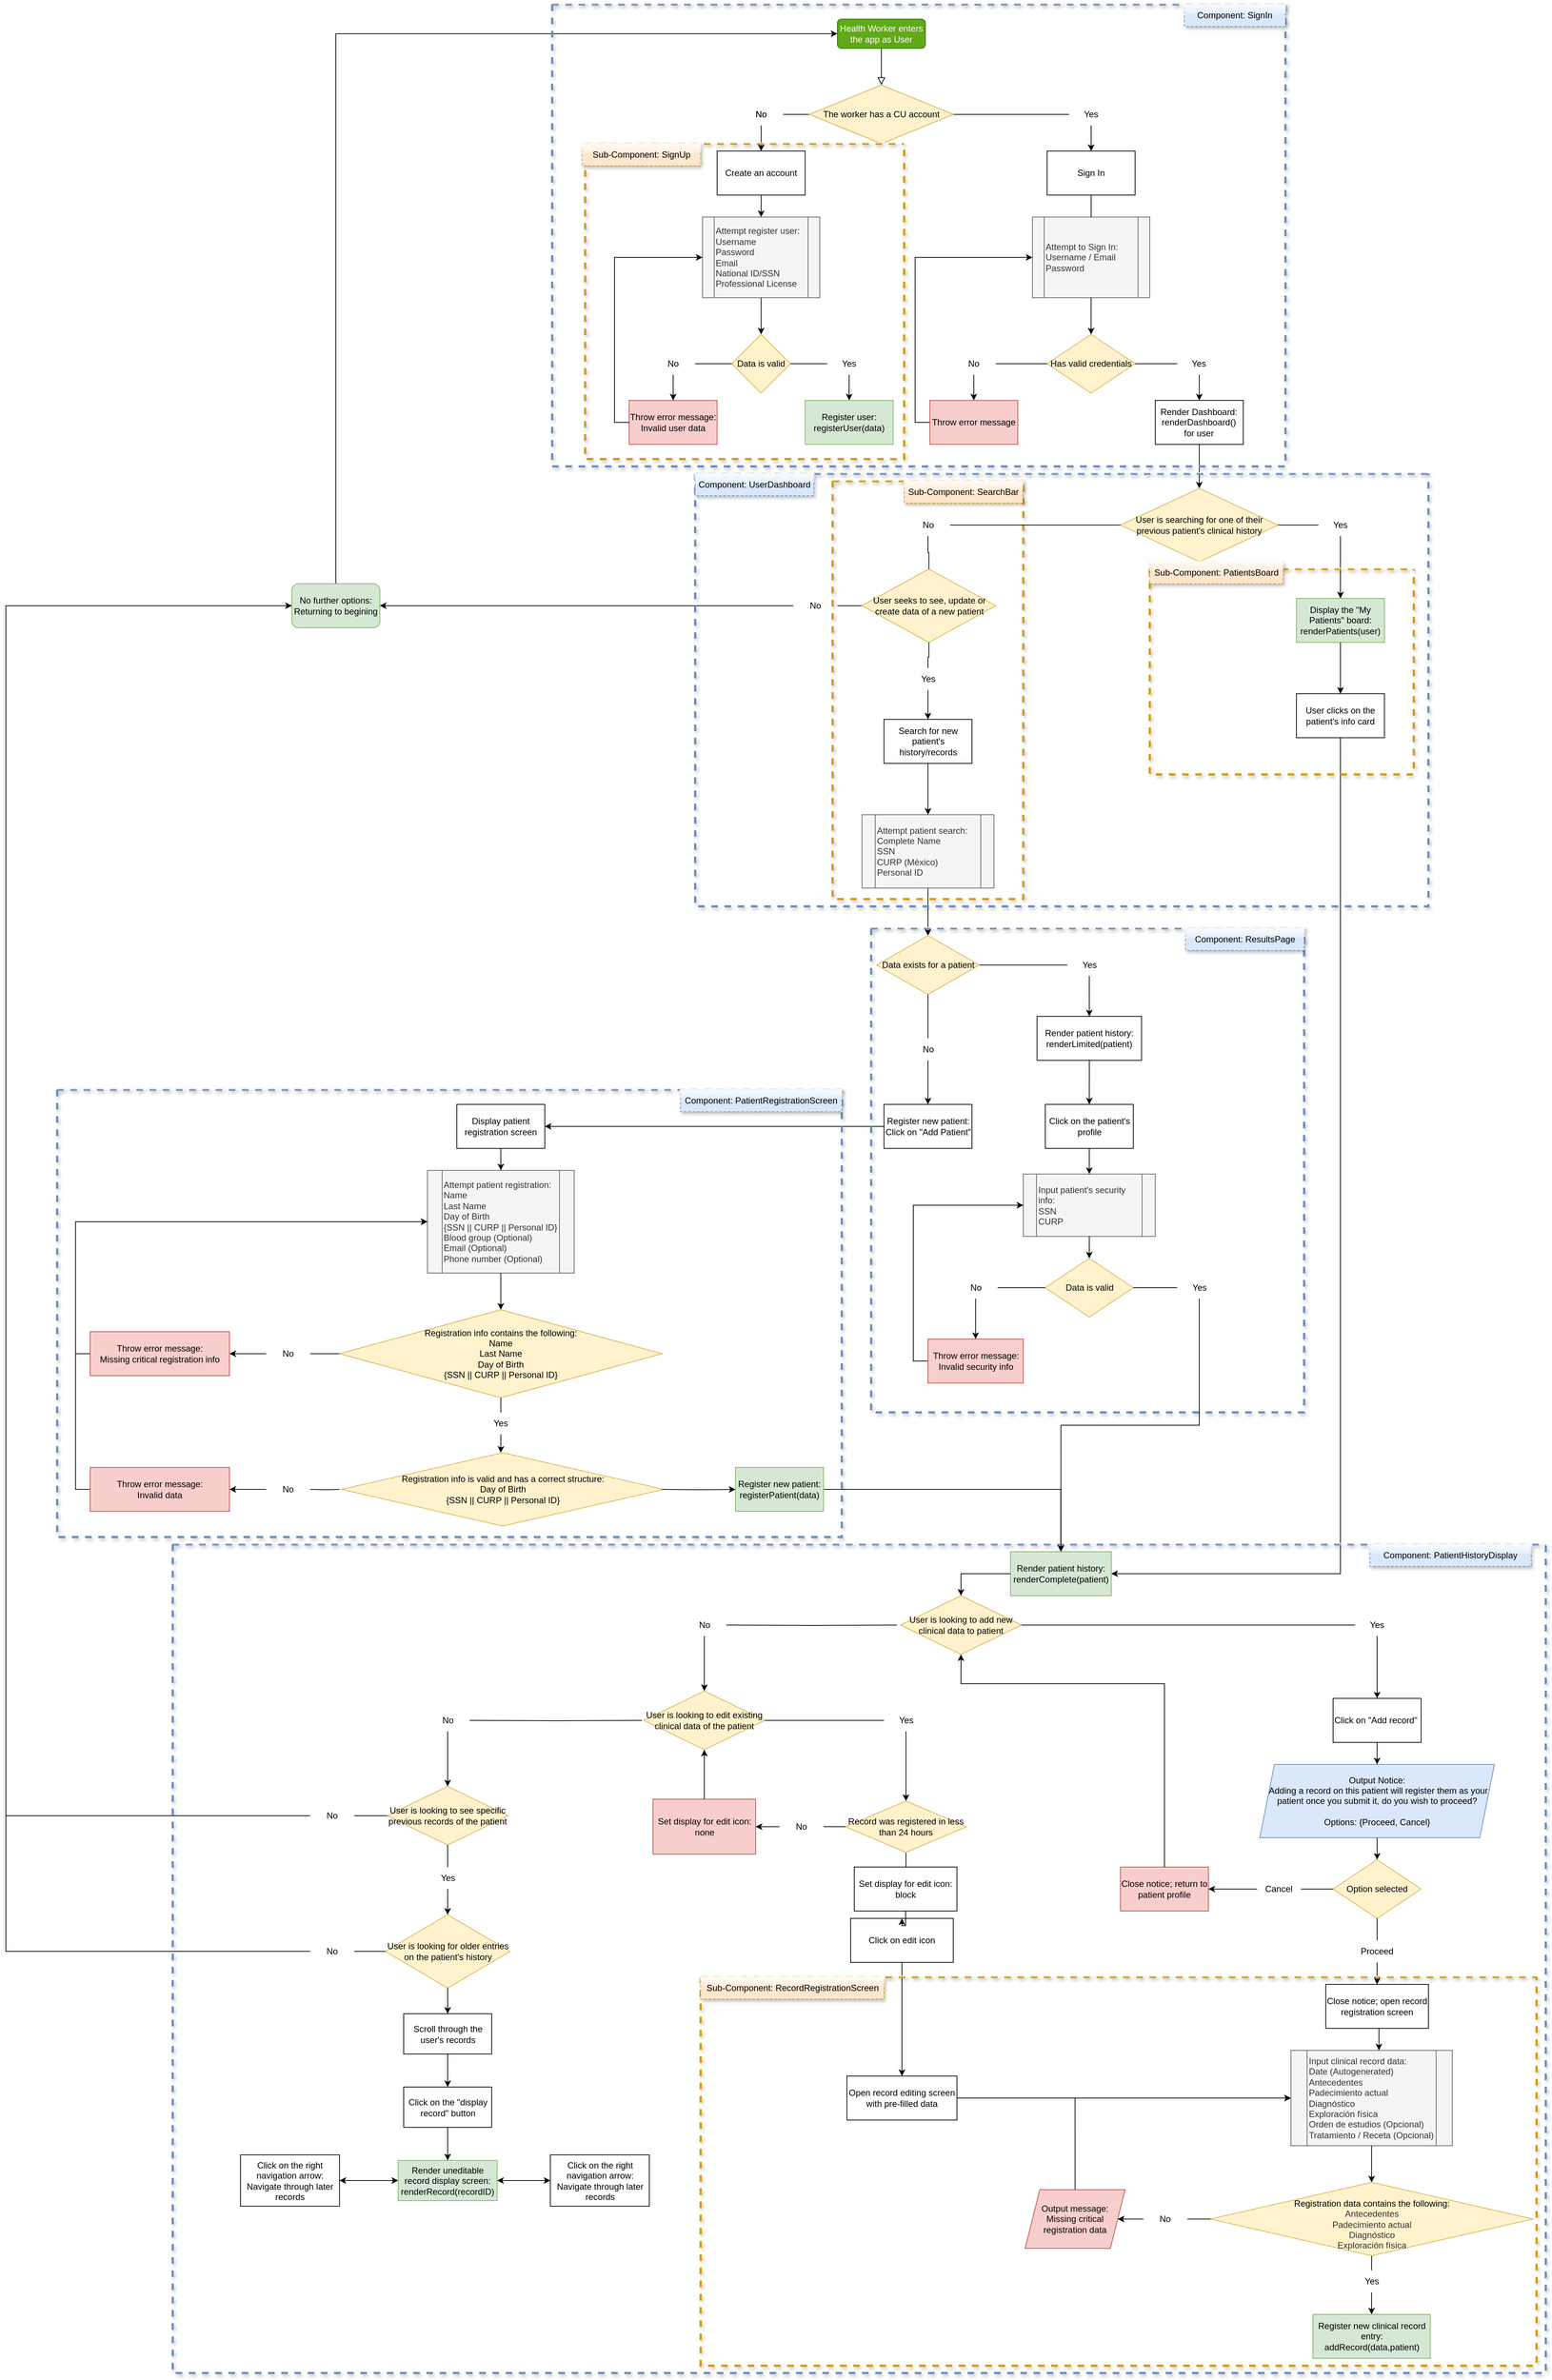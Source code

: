 <mxfile version="18.0.0" type="github">
  <diagram id="C5RBs43oDa-KdzZeNtuy" name="Complete Health Worker Flowchart">
    <mxGraphModel dx="2455" dy="802" grid="1" gridSize="10" guides="1" tooltips="1" connect="1" arrows="1" fold="1" page="1" pageScale="1" pageWidth="1100" pageHeight="850" math="0" shadow="0">
      <root>
        <mxCell id="WIyWlLk6GJQsqaUBKTNV-0" />
        <mxCell id="WIyWlLk6GJQsqaUBKTNV-1" parent="WIyWlLk6GJQsqaUBKTNV-0" />
        <mxCell id="2n9jpFvJ1BDSwHlZQIuS-45" value="" style="edgeStyle=orthogonalEdgeStyle;rounded=0;orthogonalLoop=1;jettySize=auto;html=1;" parent="WIyWlLk6GJQsqaUBKTNV-1" source="2n9jpFvJ1BDSwHlZQIuS-26" target="2n9jpFvJ1BDSwHlZQIuS-44" edge="1">
          <mxGeometry relative="1" as="geometry" />
        </mxCell>
        <mxCell id="kTaO1k_slomgpLLBo4a9-18" value="" style="edgeStyle=orthogonalEdgeStyle;rounded=0;orthogonalLoop=1;jettySize=auto;html=1;startArrow=none;entryX=0.5;entryY=0;entryDx=0;entryDy=0;" parent="WIyWlLk6GJQsqaUBKTNV-1" source="kTaO1k_slomgpLLBo4a9-19" target="kTaO1k_slomgpLLBo4a9-21" edge="1">
          <mxGeometry relative="1" as="geometry">
            <mxPoint x="800" y="830" as="targetPoint" />
          </mxGeometry>
        </mxCell>
        <mxCell id="2n9jpFvJ1BDSwHlZQIuS-44" value="User is searching for one of their previous patient&#39;s clinical history" style="rhombus;whiteSpace=wrap;html=1;fillColor=#fff2cc;strokeColor=#d6b656;" parent="WIyWlLk6GJQsqaUBKTNV-1" vertex="1">
          <mxGeometry x="500" y="690" width="215" height="100" as="geometry" />
        </mxCell>
        <mxCell id="kTaO1k_slomgpLLBo4a9-19" value="Yes" style="text;html=1;strokeColor=none;fillColor=none;align=center;verticalAlign=middle;whiteSpace=wrap;rounded=0;" parent="WIyWlLk6GJQsqaUBKTNV-1" vertex="1">
          <mxGeometry x="770" y="725" width="60" height="30" as="geometry" />
        </mxCell>
        <mxCell id="kTaO1k_slomgpLLBo4a9-20" value="" style="edgeStyle=orthogonalEdgeStyle;rounded=0;orthogonalLoop=1;jettySize=auto;html=1;endArrow=none;" parent="WIyWlLk6GJQsqaUBKTNV-1" source="2n9jpFvJ1BDSwHlZQIuS-44" target="kTaO1k_slomgpLLBo4a9-19" edge="1">
          <mxGeometry relative="1" as="geometry">
            <mxPoint x="637.5" y="580" as="sourcePoint" />
            <mxPoint x="760" y="660" as="targetPoint" />
          </mxGeometry>
        </mxCell>
        <mxCell id="80PWOHydbTlX6fH3_ZNd-5" style="edgeStyle=orthogonalEdgeStyle;rounded=0;orthogonalLoop=1;jettySize=auto;html=1;exitX=0.5;exitY=1;exitDx=0;exitDy=0;entryX=1;entryY=0.5;entryDx=0;entryDy=0;" parent="WIyWlLk6GJQsqaUBKTNV-1" source="kTaO1k_slomgpLLBo4a9-21" target="kTaO1k_slomgpLLBo4a9-78" edge="1">
          <mxGeometry relative="1" as="geometry" />
        </mxCell>
        <mxCell id="kTaO1k_slomgpLLBo4a9-27" value="" style="edgeStyle=orthogonalEdgeStyle;rounded=0;orthogonalLoop=1;jettySize=auto;html=1;" parent="WIyWlLk6GJQsqaUBKTNV-1" source="kTaO1k_slomgpLLBo4a9-23" target="kTaO1k_slomgpLLBo4a9-26" edge="1">
          <mxGeometry relative="1" as="geometry" />
        </mxCell>
        <mxCell id="kTaO1k_slomgpLLBo4a9-41" value="" style="edgeStyle=orthogonalEdgeStyle;rounded=0;orthogonalLoop=1;jettySize=auto;html=1;" parent="WIyWlLk6GJQsqaUBKTNV-1" source="kTaO1k_slomgpLLBo4a9-31" target="kTaO1k_slomgpLLBo4a9-40" edge="1">
          <mxGeometry relative="1" as="geometry" />
        </mxCell>
        <mxCell id="kTaO1k_slomgpLLBo4a9-89" value="Registration info is valid and has a correct structure:&lt;br&gt;Day of Birth&lt;br&gt;&lt;span style=&quot;text-align: left&quot;&gt;{SSN || CURP || Personal ID}&lt;/span&gt;" style="rhombus;whiteSpace=wrap;html=1;align=center;fillColor=#fff2cc;strokeColor=#d6b656;" parent="WIyWlLk6GJQsqaUBKTNV-1" vertex="1">
          <mxGeometry x="-562.5" y="2005" width="440" height="100" as="geometry" />
        </mxCell>
        <mxCell id="kTaO1k_slomgpLLBo4a9-111" value="" style="edgeStyle=orthogonalEdgeStyle;rounded=0;orthogonalLoop=1;jettySize=auto;html=1;entryX=0.5;entryY=0;entryDx=0;entryDy=0;" parent="WIyWlLk6GJQsqaUBKTNV-1" source="kTaO1k_slomgpLLBo4a9-108" target="kTaO1k_slomgpLLBo4a9-78" edge="1">
          <mxGeometry relative="1" as="geometry" />
        </mxCell>
        <mxCell id="kTaO1k_slomgpLLBo4a9-126" style="edgeStyle=orthogonalEdgeStyle;rounded=0;orthogonalLoop=1;jettySize=auto;html=1;exitX=0;exitY=0.5;exitDx=0;exitDy=0;entryX=1;entryY=0.5;entryDx=0;entryDy=0;startArrow=none;" parent="WIyWlLk6GJQsqaUBKTNV-1" source="kTaO1k_slomgpLLBo4a9-128" target="kTaO1k_slomgpLLBo4a9-125" edge="1">
          <mxGeometry relative="1" as="geometry" />
        </mxCell>
        <mxCell id="kTaO1k_slomgpLLBo4a9-127" style="edgeStyle=orthogonalEdgeStyle;rounded=0;orthogonalLoop=1;jettySize=auto;html=1;exitX=0.5;exitY=0;exitDx=0;exitDy=0;entryX=0;entryY=0.5;entryDx=0;entryDy=0;" parent="WIyWlLk6GJQsqaUBKTNV-1" source="kTaO1k_slomgpLLBo4a9-125" target="WIyWlLk6GJQsqaUBKTNV-3" edge="1">
          <mxGeometry relative="1" as="geometry">
            <Array as="points">
              <mxPoint x="-570" y="70" />
            </Array>
          </mxGeometry>
        </mxCell>
        <mxCell id="kTaO1k_slomgpLLBo4a9-125" value="No further options:&lt;br&gt;Returning to begining" style="rounded=1;whiteSpace=wrap;html=1;fillColor=#d5e8d4;strokeColor=#82b366;" parent="WIyWlLk6GJQsqaUBKTNV-1" vertex="1">
          <mxGeometry x="-630" y="820" width="120" height="60" as="geometry" />
        </mxCell>
        <mxCell id="kTaO1k_slomgpLLBo4a9-141" style="edgeStyle=orthogonalEdgeStyle;rounded=0;orthogonalLoop=1;jettySize=auto;html=1;exitX=0;exitY=0.5;exitDx=0;exitDy=0;" parent="WIyWlLk6GJQsqaUBKTNV-1" source="kTaO1k_slomgpLLBo4a9-139" target="kTaO1k_slomgpLLBo4a9-125" edge="1">
          <mxGeometry relative="1" as="geometry">
            <Array as="points">
              <mxPoint x="-1020" y="2500" />
              <mxPoint x="-1020" y="850" />
            </Array>
          </mxGeometry>
        </mxCell>
        <mxCell id="ATj0MKCex9Tr-f8Xr5QE-83" style="edgeStyle=orthogonalEdgeStyle;rounded=0;orthogonalLoop=1;jettySize=auto;html=1;exitX=0;exitY=0.5;exitDx=0;exitDy=0;entryX=0;entryY=0.5;entryDx=0;entryDy=0;startArrow=none;startFill=0;endArrow=none;endFill=0;" parent="WIyWlLk6GJQsqaUBKTNV-1" source="ATj0MKCex9Tr-f8Xr5QE-81" target="kTaO1k_slomgpLLBo4a9-125" edge="1">
          <mxGeometry relative="1" as="geometry">
            <Array as="points">
              <mxPoint x="-1020" y="2685" />
              <mxPoint x="-1020" y="850" />
            </Array>
          </mxGeometry>
        </mxCell>
        <mxCell id="80PWOHydbTlX6fH3_ZNd-2" value="" style="swimlane;startSize=0;strokeWidth=3;dashed=1;rounded=0;shadow=1;sketch=0;glass=1;fillColor=#dae8fc;strokeColor=#6c8ebf;" parent="WIyWlLk6GJQsqaUBKTNV-1" vertex="1">
          <mxGeometry x="-275" y="30" width="1000" height="630" as="geometry" />
        </mxCell>
        <mxCell id="80PWOHydbTlX6fH3_ZNd-3" value="Component: SignIn" style="text;html=1;strokeColor=#6c8ebf;fillColor=#dae8fc;align=center;verticalAlign=middle;whiteSpace=wrap;rounded=0;shadow=1;glass=1;dashed=1;sketch=0;" parent="80PWOHydbTlX6fH3_ZNd-2" vertex="1">
          <mxGeometry x="862" width="138" height="30" as="geometry" />
        </mxCell>
        <mxCell id="WIyWlLk6GJQsqaUBKTNV-3" value="Health Worker enters the app as User" style="rounded=1;whiteSpace=wrap;html=1;fontSize=12;glass=0;strokeWidth=1;shadow=0;fillColor=#60a917;fontColor=#ffffff;strokeColor=#2D7600;" parent="80PWOHydbTlX6fH3_ZNd-2" vertex="1">
          <mxGeometry x="388.97" y="20" width="120" height="40" as="geometry" />
        </mxCell>
        <mxCell id="2n9jpFvJ1BDSwHlZQIuS-0" value="The worker has a CU account" style="rhombus;whiteSpace=wrap;html=1;fillColor=#fff2cc;strokeColor=#d6b656;" parent="80PWOHydbTlX6fH3_ZNd-2" vertex="1">
          <mxGeometry x="350.97" y="110" width="196" height="80" as="geometry" />
        </mxCell>
        <mxCell id="WIyWlLk6GJQsqaUBKTNV-2" value="" style="rounded=0;html=1;jettySize=auto;orthogonalLoop=1;fontSize=11;endArrow=block;endFill=0;endSize=8;strokeWidth=1;shadow=0;labelBackgroundColor=none;edgeStyle=orthogonalEdgeStyle;" parent="80PWOHydbTlX6fH3_ZNd-2" source="WIyWlLk6GJQsqaUBKTNV-3" target="2n9jpFvJ1BDSwHlZQIuS-0" edge="1">
          <mxGeometry relative="1" as="geometry">
            <mxPoint x="448.97" y="110" as="targetPoint" />
          </mxGeometry>
        </mxCell>
        <mxCell id="2n9jpFvJ1BDSwHlZQIuS-5" value="Sign In" style="whiteSpace=wrap;html=1;" parent="80PWOHydbTlX6fH3_ZNd-2" vertex="1">
          <mxGeometry x="674.97" y="200" width="120" height="60" as="geometry" />
        </mxCell>
        <mxCell id="2n9jpFvJ1BDSwHlZQIuS-7" value="No" style="text;html=1;strokeColor=none;fillColor=none;align=center;verticalAlign=middle;whiteSpace=wrap;rounded=0;" parent="80PWOHydbTlX6fH3_ZNd-2" vertex="1">
          <mxGeometry x="254.97" y="135" width="60" height="30" as="geometry" />
        </mxCell>
        <mxCell id="2n9jpFvJ1BDSwHlZQIuS-4" value="" style="edgeStyle=orthogonalEdgeStyle;rounded=0;orthogonalLoop=1;jettySize=auto;html=1;startArrow=none;" parent="80PWOHydbTlX6fH3_ZNd-2" source="2n9jpFvJ1BDSwHlZQIuS-7" target="2n9jpFvJ1BDSwHlZQIuS-3" edge="1">
          <mxGeometry relative="1" as="geometry" />
        </mxCell>
        <mxCell id="2n9jpFvJ1BDSwHlZQIuS-13" value="" style="edgeStyle=orthogonalEdgeStyle;rounded=0;orthogonalLoop=1;jettySize=auto;html=1;endArrow=none;" parent="80PWOHydbTlX6fH3_ZNd-2" source="2n9jpFvJ1BDSwHlZQIuS-0" target="2n9jpFvJ1BDSwHlZQIuS-7" edge="1">
          <mxGeometry relative="1" as="geometry">
            <mxPoint x="350.97" y="150" as="sourcePoint" />
            <mxPoint x="204.97" y="150" as="targetPoint" />
          </mxGeometry>
        </mxCell>
        <mxCell id="2n9jpFvJ1BDSwHlZQIuS-8" value="Yes" style="text;html=1;strokeColor=none;fillColor=none;align=center;verticalAlign=middle;whiteSpace=wrap;rounded=0;" parent="80PWOHydbTlX6fH3_ZNd-2" vertex="1">
          <mxGeometry x="704.97" y="135" width="60" height="30" as="geometry" />
        </mxCell>
        <mxCell id="2n9jpFvJ1BDSwHlZQIuS-6" value="" style="edgeStyle=orthogonalEdgeStyle;rounded=0;orthogonalLoop=1;jettySize=auto;html=1;startArrow=none;" parent="80PWOHydbTlX6fH3_ZNd-2" source="2n9jpFvJ1BDSwHlZQIuS-8" target="2n9jpFvJ1BDSwHlZQIuS-5" edge="1">
          <mxGeometry relative="1" as="geometry" />
        </mxCell>
        <mxCell id="2n9jpFvJ1BDSwHlZQIuS-14" value="" style="edgeStyle=orthogonalEdgeStyle;rounded=0;orthogonalLoop=1;jettySize=auto;html=1;endArrow=none;" parent="80PWOHydbTlX6fH3_ZNd-2" source="2n9jpFvJ1BDSwHlZQIuS-0" target="2n9jpFvJ1BDSwHlZQIuS-8" edge="1">
          <mxGeometry relative="1" as="geometry">
            <mxPoint x="546.97" y="150" as="sourcePoint" />
            <mxPoint x="694.97" y="150" as="targetPoint" />
          </mxGeometry>
        </mxCell>
        <mxCell id="2n9jpFvJ1BDSwHlZQIuS-16" value="Has valid credentials" style="rhombus;whiteSpace=wrap;html=1;fillColor=#fff2cc;strokeColor=#d6b656;" parent="80PWOHydbTlX6fH3_ZNd-2" vertex="1">
          <mxGeometry x="674.97" y="450" width="120" height="80" as="geometry" />
        </mxCell>
        <mxCell id="2n9jpFvJ1BDSwHlZQIuS-22" value="Throw error message" style="whiteSpace=wrap;html=1;fillColor=#f8cecc;strokeColor=#b85450;" parent="80PWOHydbTlX6fH3_ZNd-2" vertex="1">
          <mxGeometry x="514.97" y="540" width="120" height="60" as="geometry" />
        </mxCell>
        <mxCell id="2n9jpFvJ1BDSwHlZQIuS-24" value="No" style="text;html=1;strokeColor=none;fillColor=none;align=center;verticalAlign=middle;whiteSpace=wrap;rounded=0;" parent="80PWOHydbTlX6fH3_ZNd-2" vertex="1">
          <mxGeometry x="544.97" y="475" width="60" height="30" as="geometry" />
        </mxCell>
        <mxCell id="2n9jpFvJ1BDSwHlZQIuS-23" value="" style="edgeStyle=orthogonalEdgeStyle;rounded=0;orthogonalLoop=1;jettySize=auto;html=1;startArrow=none;" parent="80PWOHydbTlX6fH3_ZNd-2" source="2n9jpFvJ1BDSwHlZQIuS-24" target="2n9jpFvJ1BDSwHlZQIuS-22" edge="1">
          <mxGeometry relative="1" as="geometry" />
        </mxCell>
        <mxCell id="2n9jpFvJ1BDSwHlZQIuS-25" value="" style="edgeStyle=orthogonalEdgeStyle;rounded=0;orthogonalLoop=1;jettySize=auto;html=1;endArrow=none;" parent="80PWOHydbTlX6fH3_ZNd-2" source="2n9jpFvJ1BDSwHlZQIuS-16" target="2n9jpFvJ1BDSwHlZQIuS-24" edge="1">
          <mxGeometry relative="1" as="geometry">
            <mxPoint x="554.97" y="340" as="sourcePoint" />
            <mxPoint x="464.97" y="390" as="targetPoint" />
          </mxGeometry>
        </mxCell>
        <mxCell id="2n9jpFvJ1BDSwHlZQIuS-26" value="Render Dashboard:&lt;br&gt;renderDashboard() for user" style="whiteSpace=wrap;html=1;" parent="80PWOHydbTlX6fH3_ZNd-2" vertex="1">
          <mxGeometry x="822.47" y="540" width="120" height="60" as="geometry" />
        </mxCell>
        <mxCell id="2n9jpFvJ1BDSwHlZQIuS-28" value="Yes" style="text;html=1;strokeColor=none;fillColor=none;align=center;verticalAlign=middle;whiteSpace=wrap;rounded=0;" parent="80PWOHydbTlX6fH3_ZNd-2" vertex="1">
          <mxGeometry x="852.47" y="475" width="60" height="30" as="geometry" />
        </mxCell>
        <mxCell id="2n9jpFvJ1BDSwHlZQIuS-27" value="" style="edgeStyle=orthogonalEdgeStyle;rounded=0;orthogonalLoop=1;jettySize=auto;html=1;startArrow=none;" parent="80PWOHydbTlX6fH3_ZNd-2" source="2n9jpFvJ1BDSwHlZQIuS-28" target="2n9jpFvJ1BDSwHlZQIuS-26" edge="1">
          <mxGeometry relative="1" as="geometry" />
        </mxCell>
        <mxCell id="2n9jpFvJ1BDSwHlZQIuS-29" value="" style="edgeStyle=orthogonalEdgeStyle;rounded=0;orthogonalLoop=1;jettySize=auto;html=1;endArrow=none;" parent="80PWOHydbTlX6fH3_ZNd-2" source="2n9jpFvJ1BDSwHlZQIuS-16" target="2n9jpFvJ1BDSwHlZQIuS-28" edge="1">
          <mxGeometry relative="1" as="geometry">
            <mxPoint x="674.97" y="340" as="sourcePoint" />
            <mxPoint x="764.97" y="390" as="targetPoint" />
          </mxGeometry>
        </mxCell>
        <mxCell id="kTaO1k_slomgpLLBo4a9-69" value="Attempt to Sign In:&lt;br&gt;Username / Email&lt;br&gt;Password" style="shape=process;whiteSpace=wrap;html=1;backgroundOutline=1;fillColor=#f5f5f5;fontColor=#333333;strokeColor=#666666;align=left;" parent="80PWOHydbTlX6fH3_ZNd-2" vertex="1">
          <mxGeometry x="654.97" y="290" width="160" height="110" as="geometry" />
        </mxCell>
        <mxCell id="kTaO1k_slomgpLLBo4a9-70" value="" style="edgeStyle=orthogonalEdgeStyle;rounded=0;orthogonalLoop=1;jettySize=auto;html=1;endArrow=none;" parent="80PWOHydbTlX6fH3_ZNd-2" source="2n9jpFvJ1BDSwHlZQIuS-5" target="kTaO1k_slomgpLLBo4a9-69" edge="1">
          <mxGeometry relative="1" as="geometry">
            <mxPoint x="734.97" y="270" as="sourcePoint" />
            <mxPoint x="734.97" y="450" as="targetPoint" />
          </mxGeometry>
        </mxCell>
        <mxCell id="80PWOHydbTlX6fH3_ZNd-28" value="Health Worker enters the app as User" style="rounded=1;whiteSpace=wrap;html=1;fontSize=12;glass=0;strokeWidth=1;shadow=0;fillColor=#60a917;fontColor=#ffffff;strokeColor=#2D7600;" parent="80PWOHydbTlX6fH3_ZNd-2" vertex="1">
          <mxGeometry x="388.97" y="20" width="120" height="40" as="geometry" />
        </mxCell>
        <mxCell id="80PWOHydbTlX6fH3_ZNd-29" value="The worker has a CU account" style="rhombus;whiteSpace=wrap;html=1;fillColor=#fff2cc;strokeColor=#d6b656;" parent="80PWOHydbTlX6fH3_ZNd-2" vertex="1">
          <mxGeometry x="350.97" y="110" width="196" height="80" as="geometry" />
        </mxCell>
        <mxCell id="80PWOHydbTlX6fH3_ZNd-30" value="No" style="text;html=1;strokeColor=none;fillColor=none;align=center;verticalAlign=middle;whiteSpace=wrap;rounded=0;" parent="80PWOHydbTlX6fH3_ZNd-2" vertex="1">
          <mxGeometry x="254.97" y="135" width="60" height="30" as="geometry" />
        </mxCell>
        <mxCell id="2n9jpFvJ1BDSwHlZQIuS-17" value="" style="edgeStyle=orthogonalEdgeStyle;rounded=0;orthogonalLoop=1;jettySize=auto;html=1;startArrow=none;" parent="80PWOHydbTlX6fH3_ZNd-2" source="kTaO1k_slomgpLLBo4a9-69" target="2n9jpFvJ1BDSwHlZQIuS-16" edge="1">
          <mxGeometry relative="1" as="geometry" />
        </mxCell>
        <mxCell id="2n9jpFvJ1BDSwHlZQIuS-41" style="edgeStyle=orthogonalEdgeStyle;rounded=0;orthogonalLoop=1;jettySize=auto;html=1;exitX=0;exitY=0.5;exitDx=0;exitDy=0;entryX=0;entryY=0.5;entryDx=0;entryDy=0;" parent="80PWOHydbTlX6fH3_ZNd-2" source="2n9jpFvJ1BDSwHlZQIuS-22" target="kTaO1k_slomgpLLBo4a9-69" edge="1">
          <mxGeometry relative="1" as="geometry" />
        </mxCell>
        <mxCell id="MkPYSyiSxGpS2nKLmedU-2" value="" style="swimlane;startSize=0;dashed=1;strokeWidth=3;shadow=1;glass=1;fillColor=#ffe6cc;strokeColor=#d79b00;" vertex="1" parent="80PWOHydbTlX6fH3_ZNd-2">
          <mxGeometry x="44.97" y="190" width="435.03" height="430" as="geometry" />
        </mxCell>
        <mxCell id="MkPYSyiSxGpS2nKLmedU-3" value="Sub-Component: SignUp" style="text;html=1;strokeColor=#d79b00;fillColor=#ffe6cc;align=center;verticalAlign=middle;whiteSpace=wrap;rounded=0;shadow=1;glass=1;dashed=1;sketch=0;" vertex="1" parent="MkPYSyiSxGpS2nKLmedU-2">
          <mxGeometry x="-4.22" width="161.75" height="30" as="geometry" />
        </mxCell>
        <mxCell id="2n9jpFvJ1BDSwHlZQIuS-3" value="Create an account" style="whiteSpace=wrap;html=1;" parent="MkPYSyiSxGpS2nKLmedU-2" vertex="1">
          <mxGeometry x="180.0" y="10" width="120" height="60" as="geometry" />
        </mxCell>
        <mxCell id="2n9jpFvJ1BDSwHlZQIuS-9" value="Attempt register user:&lt;br&gt;Username&lt;br&gt;Password&lt;br&gt;Email&lt;br&gt;National ID/SSN&lt;br&gt;Professional License" style="shape=process;whiteSpace=wrap;html=1;backgroundOutline=1;align=left;fillColor=#f5f5f5;strokeColor=#666666;fontColor=#333333;" parent="MkPYSyiSxGpS2nKLmedU-2" vertex="1">
          <mxGeometry x="160.0" y="100" width="160" height="110" as="geometry" />
        </mxCell>
        <mxCell id="2n9jpFvJ1BDSwHlZQIuS-30" value="Data is valid" style="rhombus;whiteSpace=wrap;html=1;align=center;fillColor=#fff2cc;strokeColor=#d6b656;" parent="MkPYSyiSxGpS2nKLmedU-2" vertex="1">
          <mxGeometry x="200.0" y="260" width="80" height="80" as="geometry" />
        </mxCell>
        <mxCell id="2n9jpFvJ1BDSwHlZQIuS-37" value="No" style="text;html=1;strokeColor=none;fillColor=none;align=center;verticalAlign=middle;whiteSpace=wrap;rounded=0;" parent="MkPYSyiSxGpS2nKLmedU-2" vertex="1">
          <mxGeometry x="90" y="285" width="60" height="30" as="geometry" />
        </mxCell>
        <mxCell id="2n9jpFvJ1BDSwHlZQIuS-39" value="Yes" style="text;html=1;strokeColor=none;fillColor=none;align=center;verticalAlign=middle;whiteSpace=wrap;rounded=0;" parent="MkPYSyiSxGpS2nKLmedU-2" vertex="1">
          <mxGeometry x="330" y="285" width="60" height="30" as="geometry" />
        </mxCell>
        <mxCell id="2n9jpFvJ1BDSwHlZQIuS-34" value="Register user:&lt;br&gt;registerUser(data)" style="whiteSpace=wrap;html=1;fillColor=#d5e8d4;strokeColor=#82b366;" parent="MkPYSyiSxGpS2nKLmedU-2" vertex="1">
          <mxGeometry x="300" y="350" width="120" height="60" as="geometry" />
        </mxCell>
        <mxCell id="2n9jpFvJ1BDSwHlZQIuS-32" value="Throw error message:&lt;br&gt;Invalid user data" style="whiteSpace=wrap;html=1;fillColor=#f8cecc;strokeColor=#b85450;" parent="MkPYSyiSxGpS2nKLmedU-2" vertex="1">
          <mxGeometry x="60" y="350" width="120" height="60" as="geometry" />
        </mxCell>
        <mxCell id="2n9jpFvJ1BDSwHlZQIuS-10" value="" style="edgeStyle=orthogonalEdgeStyle;rounded=0;orthogonalLoop=1;jettySize=auto;html=1;" parent="MkPYSyiSxGpS2nKLmedU-2" source="2n9jpFvJ1BDSwHlZQIuS-3" target="2n9jpFvJ1BDSwHlZQIuS-9" edge="1">
          <mxGeometry relative="1" as="geometry" />
        </mxCell>
        <mxCell id="2n9jpFvJ1BDSwHlZQIuS-31" value="" style="edgeStyle=orthogonalEdgeStyle;rounded=0;orthogonalLoop=1;jettySize=auto;html=1;" parent="MkPYSyiSxGpS2nKLmedU-2" source="2n9jpFvJ1BDSwHlZQIuS-9" target="2n9jpFvJ1BDSwHlZQIuS-30" edge="1">
          <mxGeometry relative="1" as="geometry" />
        </mxCell>
        <mxCell id="2n9jpFvJ1BDSwHlZQIuS-38" value="" style="edgeStyle=orthogonalEdgeStyle;rounded=0;orthogonalLoop=1;jettySize=auto;html=1;endArrow=none;" parent="MkPYSyiSxGpS2nKLmedU-2" source="2n9jpFvJ1BDSwHlZQIuS-30" target="2n9jpFvJ1BDSwHlZQIuS-37" edge="1">
          <mxGeometry relative="1" as="geometry">
            <mxPoint x="200.0" y="300" as="sourcePoint" />
            <mxPoint x="120.0" y="350" as="targetPoint" />
          </mxGeometry>
        </mxCell>
        <mxCell id="2n9jpFvJ1BDSwHlZQIuS-40" value="" style="edgeStyle=orthogonalEdgeStyle;rounded=0;orthogonalLoop=1;jettySize=auto;html=1;endArrow=none;" parent="MkPYSyiSxGpS2nKLmedU-2" source="2n9jpFvJ1BDSwHlZQIuS-30" target="2n9jpFvJ1BDSwHlZQIuS-39" edge="1">
          <mxGeometry relative="1" as="geometry">
            <mxPoint x="280" y="300" as="sourcePoint" />
            <mxPoint x="360" y="350" as="targetPoint" />
          </mxGeometry>
        </mxCell>
        <mxCell id="2n9jpFvJ1BDSwHlZQIuS-35" value="" style="edgeStyle=orthogonalEdgeStyle;rounded=0;orthogonalLoop=1;jettySize=auto;html=1;startArrow=none;" parent="MkPYSyiSxGpS2nKLmedU-2" source="2n9jpFvJ1BDSwHlZQIuS-39" target="2n9jpFvJ1BDSwHlZQIuS-34" edge="1">
          <mxGeometry relative="1" as="geometry" />
        </mxCell>
        <mxCell id="kTaO1k_slomgpLLBo4a9-25" style="edgeStyle=orthogonalEdgeStyle;rounded=0;orthogonalLoop=1;jettySize=auto;html=1;exitX=0;exitY=0.5;exitDx=0;exitDy=0;entryX=0;entryY=0.5;entryDx=0;entryDy=0;" parent="MkPYSyiSxGpS2nKLmedU-2" source="2n9jpFvJ1BDSwHlZQIuS-32" target="2n9jpFvJ1BDSwHlZQIuS-9" edge="1">
          <mxGeometry relative="1" as="geometry" />
        </mxCell>
        <mxCell id="2n9jpFvJ1BDSwHlZQIuS-33" value="" style="edgeStyle=orthogonalEdgeStyle;rounded=0;orthogonalLoop=1;jettySize=auto;html=1;startArrow=none;" parent="MkPYSyiSxGpS2nKLmedU-2" source="2n9jpFvJ1BDSwHlZQIuS-37" target="2n9jpFvJ1BDSwHlZQIuS-32" edge="1">
          <mxGeometry relative="1" as="geometry" />
        </mxCell>
        <mxCell id="80PWOHydbTlX6fH3_ZNd-13" value="" style="swimlane;startSize=0;rounded=0;shadow=1;glass=1;dashed=1;sketch=0;strokeWidth=3;fillColor=#dae8fc;strokeColor=#6c8ebf;" parent="WIyWlLk6GJQsqaUBKTNV-1" vertex="1">
          <mxGeometry x="160" y="1290" width="590.5" height="660" as="geometry" />
        </mxCell>
        <mxCell id="80PWOHydbTlX6fH3_ZNd-16" value="Component: ResultsPage" style="text;html=1;strokeColor=#6c8ebf;fillColor=#dae8fc;align=center;verticalAlign=middle;whiteSpace=wrap;rounded=0;shadow=1;glass=1;dashed=1;sketch=0;container=1;" parent="80PWOHydbTlX6fH3_ZNd-13" vertex="1">
          <mxGeometry x="428.75" width="161.75" height="30" as="geometry" />
        </mxCell>
        <mxCell id="kTaO1k_slomgpLLBo4a9-26" value="Data exists for a patient" style="rhombus;whiteSpace=wrap;html=1;align=center;fillColor=#fff2cc;strokeColor=#d6b656;" parent="80PWOHydbTlX6fH3_ZNd-13" vertex="1">
          <mxGeometry x="7.5" y="10" width="140" height="80" as="geometry" />
        </mxCell>
        <mxCell id="kTaO1k_slomgpLLBo4a9-33" value="Render patient history: renderLimited(patient)" style="whiteSpace=wrap;html=1;" parent="80PWOHydbTlX6fH3_ZNd-13" vertex="1">
          <mxGeometry x="226.25" y="120" width="142.5" height="60" as="geometry" />
        </mxCell>
        <mxCell id="kTaO1k_slomgpLLBo4a9-37" value="" style="edgeStyle=orthogonalEdgeStyle;rounded=0;orthogonalLoop=1;jettySize=auto;html=1;endArrow=none;" parent="80PWOHydbTlX6fH3_ZNd-13" source="kTaO1k_slomgpLLBo4a9-26" target="kTaO1k_slomgpLLBo4a9-36" edge="1">
          <mxGeometry relative="1" as="geometry">
            <mxPoint x="17.5" y="-180" as="sourcePoint" />
            <mxPoint x="-92.5" y="-110" as="targetPoint" />
          </mxGeometry>
        </mxCell>
        <mxCell id="kTaO1k_slomgpLLBo4a9-38" value="Yes" style="text;html=1;strokeColor=none;fillColor=none;align=center;verticalAlign=middle;whiteSpace=wrap;rounded=0;" parent="80PWOHydbTlX6fH3_ZNd-13" vertex="1">
          <mxGeometry x="267.5" y="35" width="60" height="30" as="geometry" />
        </mxCell>
        <mxCell id="kTaO1k_slomgpLLBo4a9-34" value="" style="edgeStyle=orthogonalEdgeStyle;rounded=0;orthogonalLoop=1;jettySize=auto;html=1;startArrow=none;" parent="80PWOHydbTlX6fH3_ZNd-13" source="kTaO1k_slomgpLLBo4a9-38" target="kTaO1k_slomgpLLBo4a9-33" edge="1">
          <mxGeometry relative="1" as="geometry" />
        </mxCell>
        <mxCell id="kTaO1k_slomgpLLBo4a9-39" value="" style="edgeStyle=orthogonalEdgeStyle;rounded=0;orthogonalLoop=1;jettySize=auto;html=1;endArrow=none;" parent="80PWOHydbTlX6fH3_ZNd-13" source="kTaO1k_slomgpLLBo4a9-26" target="kTaO1k_slomgpLLBo4a9-38" edge="1">
          <mxGeometry relative="1" as="geometry">
            <mxPoint x="157.5" y="-180" as="sourcePoint" />
            <mxPoint x="307.5" y="-110" as="targetPoint" />
          </mxGeometry>
        </mxCell>
        <mxCell id="kTaO1k_slomgpLLBo4a9-42" value="Click on the patient&#39;s profile" style="whiteSpace=wrap;html=1;" parent="80PWOHydbTlX6fH3_ZNd-13" vertex="1">
          <mxGeometry x="237.5" y="240" width="120" height="60" as="geometry" />
        </mxCell>
        <mxCell id="kTaO1k_slomgpLLBo4a9-43" value="" style="edgeStyle=orthogonalEdgeStyle;rounded=0;orthogonalLoop=1;jettySize=auto;html=1;" parent="80PWOHydbTlX6fH3_ZNd-13" source="kTaO1k_slomgpLLBo4a9-33" target="kTaO1k_slomgpLLBo4a9-42" edge="1">
          <mxGeometry relative="1" as="geometry" />
        </mxCell>
        <mxCell id="kTaO1k_slomgpLLBo4a9-46" value="Input patient&#39;s security info:&lt;br&gt;SSN&lt;br&gt;CURP" style="shape=process;whiteSpace=wrap;html=1;backgroundOutline=1;fillColor=#f5f5f5;fontColor=#333333;strokeColor=#666666;align=left;" parent="80PWOHydbTlX6fH3_ZNd-13" vertex="1">
          <mxGeometry x="207.5" y="335" width="180" height="85" as="geometry" />
        </mxCell>
        <mxCell id="kTaO1k_slomgpLLBo4a9-47" value="" style="edgeStyle=orthogonalEdgeStyle;rounded=0;orthogonalLoop=1;jettySize=auto;html=1;" parent="80PWOHydbTlX6fH3_ZNd-13" source="kTaO1k_slomgpLLBo4a9-42" target="kTaO1k_slomgpLLBo4a9-46" edge="1">
          <mxGeometry relative="1" as="geometry" />
        </mxCell>
        <mxCell id="kTaO1k_slomgpLLBo4a9-71" value="Data is valid" style="rhombus;whiteSpace=wrap;html=1;align=center;fillColor=#fff2cc;strokeColor=#d6b656;" parent="80PWOHydbTlX6fH3_ZNd-13" vertex="1">
          <mxGeometry x="237.5" y="450" width="120" height="80" as="geometry" />
        </mxCell>
        <mxCell id="kTaO1k_slomgpLLBo4a9-77" style="edgeStyle=orthogonalEdgeStyle;rounded=0;orthogonalLoop=1;jettySize=auto;html=1;exitX=0;exitY=0.5;exitDx=0;exitDy=0;entryX=0;entryY=0.5;entryDx=0;entryDy=0;" parent="80PWOHydbTlX6fH3_ZNd-13" source="kTaO1k_slomgpLLBo4a9-73" target="kTaO1k_slomgpLLBo4a9-46" edge="1">
          <mxGeometry relative="1" as="geometry" />
        </mxCell>
        <mxCell id="kTaO1k_slomgpLLBo4a9-73" value="Throw error message:&lt;br&gt;Invalid security info" style="whiteSpace=wrap;html=1;fillColor=#f8cecc;strokeColor=#b85450;" parent="80PWOHydbTlX6fH3_ZNd-13" vertex="1">
          <mxGeometry x="77.5" y="560" width="130" height="60" as="geometry" />
        </mxCell>
        <mxCell id="kTaO1k_slomgpLLBo4a9-72" value="" style="edgeStyle=orthogonalEdgeStyle;rounded=0;orthogonalLoop=1;jettySize=auto;html=1;" parent="80PWOHydbTlX6fH3_ZNd-13" source="kTaO1k_slomgpLLBo4a9-46" target="kTaO1k_slomgpLLBo4a9-71" edge="1">
          <mxGeometry relative="1" as="geometry" />
        </mxCell>
        <mxCell id="kTaO1k_slomgpLLBo4a9-75" value="No" style="text;html=1;strokeColor=none;fillColor=none;align=center;verticalAlign=middle;whiteSpace=wrap;rounded=0;" parent="80PWOHydbTlX6fH3_ZNd-13" vertex="1">
          <mxGeometry x="112.5" y="475" width="60" height="30" as="geometry" />
        </mxCell>
        <mxCell id="kTaO1k_slomgpLLBo4a9-76" value="" style="edgeStyle=orthogonalEdgeStyle;rounded=0;orthogonalLoop=1;jettySize=auto;html=1;endArrow=none;" parent="80PWOHydbTlX6fH3_ZNd-13" source="kTaO1k_slomgpLLBo4a9-71" target="kTaO1k_slomgpLLBo4a9-75" edge="1">
          <mxGeometry relative="1" as="geometry">
            <mxPoint x="237.5" y="490" as="sourcePoint" />
            <mxPoint x="142.5" y="560" as="targetPoint" />
          </mxGeometry>
        </mxCell>
        <mxCell id="kTaO1k_slomgpLLBo4a9-102" value="Yes" style="text;html=1;strokeColor=none;fillColor=none;align=center;verticalAlign=middle;whiteSpace=wrap;rounded=0;" parent="80PWOHydbTlX6fH3_ZNd-13" vertex="1">
          <mxGeometry x="417.5" y="475" width="60" height="30" as="geometry" />
        </mxCell>
        <mxCell id="kTaO1k_slomgpLLBo4a9-103" value="" style="edgeStyle=orthogonalEdgeStyle;rounded=0;orthogonalLoop=1;jettySize=auto;html=1;endArrow=none;" parent="80PWOHydbTlX6fH3_ZNd-13" source="kTaO1k_slomgpLLBo4a9-71" target="kTaO1k_slomgpLLBo4a9-102" edge="1">
          <mxGeometry relative="1" as="geometry">
            <mxPoint x="357.5" y="490" as="sourcePoint" />
            <mxPoint x="447.5" y="560" as="targetPoint" />
          </mxGeometry>
        </mxCell>
        <mxCell id="kTaO1k_slomgpLLBo4a9-74" value="" style="edgeStyle=orthogonalEdgeStyle;rounded=0;orthogonalLoop=1;jettySize=auto;html=1;startArrow=none;" parent="80PWOHydbTlX6fH3_ZNd-13" source="kTaO1k_slomgpLLBo4a9-75" target="kTaO1k_slomgpLLBo4a9-73" edge="1">
          <mxGeometry relative="1" as="geometry" />
        </mxCell>
        <mxCell id="kTaO1k_slomgpLLBo4a9-31" value="Register new patient:&lt;br&gt;Click on &quot;Add Patient&quot;" style="whiteSpace=wrap;html=1;" parent="80PWOHydbTlX6fH3_ZNd-13" vertex="1">
          <mxGeometry x="17.5" y="240" width="120" height="60" as="geometry" />
        </mxCell>
        <mxCell id="kTaO1k_slomgpLLBo4a9-36" value="No" style="text;html=1;strokeColor=none;fillColor=none;align=center;verticalAlign=middle;whiteSpace=wrap;rounded=0;" parent="80PWOHydbTlX6fH3_ZNd-13" vertex="1">
          <mxGeometry x="47.5" y="150" width="60" height="30" as="geometry" />
        </mxCell>
        <mxCell id="kTaO1k_slomgpLLBo4a9-32" value="" style="edgeStyle=orthogonalEdgeStyle;rounded=0;orthogonalLoop=1;jettySize=auto;html=1;startArrow=none;" parent="80PWOHydbTlX6fH3_ZNd-13" source="kTaO1k_slomgpLLBo4a9-36" target="kTaO1k_slomgpLLBo4a9-31" edge="1">
          <mxGeometry relative="1" as="geometry" />
        </mxCell>
        <mxCell id="80PWOHydbTlX6fH3_ZNd-14" value="" style="swimlane;startSize=0;rounded=0;shadow=1;glass=1;dashed=1;sketch=0;strokeWidth=3;fillColor=#dae8fc;strokeColor=#6c8ebf;" parent="WIyWlLk6GJQsqaUBKTNV-1" vertex="1">
          <mxGeometry x="-80" y="670" width="1000" height="590" as="geometry" />
        </mxCell>
        <mxCell id="80PWOHydbTlX6fH3_ZNd-15" value="Component: UserDashboard" style="text;html=1;strokeColor=#6c8ebf;fillColor=#dae8fc;align=center;verticalAlign=middle;whiteSpace=wrap;rounded=0;shadow=1;glass=1;dashed=1;sketch=0;" parent="80PWOHydbTlX6fH3_ZNd-14" vertex="1">
          <mxGeometry width="161.75" height="30" as="geometry" />
        </mxCell>
        <mxCell id="80PWOHydbTlX6fH3_ZNd-8" value="" style="swimlane;startSize=0;rounded=0;shadow=1;glass=1;dashed=1;sketch=0;strokeWidth=3;fillColor=#ffe6cc;strokeColor=#d79b00;" parent="80PWOHydbTlX6fH3_ZNd-14" vertex="1">
          <mxGeometry x="620" y="130" width="360" height="280" as="geometry" />
        </mxCell>
        <mxCell id="80PWOHydbTlX6fH3_ZNd-10" value="Sub-Component: PatientsBoard" style="text;html=1;strokeColor=#d79b00;fillColor=#ffe6cc;align=center;verticalAlign=middle;whiteSpace=wrap;rounded=0;shadow=1;glass=1;dashed=1;sketch=0;" parent="80PWOHydbTlX6fH3_ZNd-8" vertex="1">
          <mxGeometry y="-10" width="181.75" height="30" as="geometry" />
        </mxCell>
        <mxCell id="kTaO1k_slomgpLLBo4a9-21" value="Display the &quot;My Patients&quot; board:&lt;br&gt;renderPatients(user)" style="whiteSpace=wrap;html=1;fillColor=#d5e8d4;strokeColor=#82b366;" parent="80PWOHydbTlX6fH3_ZNd-8" vertex="1">
          <mxGeometry x="200" y="40" width="120" height="60" as="geometry" />
        </mxCell>
        <mxCell id="80PWOHydbTlX6fH3_ZNd-6" value="User clicks on the patient&#39;s info card" style="whiteSpace=wrap;html=1;" parent="80PWOHydbTlX6fH3_ZNd-8" vertex="1">
          <mxGeometry x="200" y="170" width="120" height="60" as="geometry" />
        </mxCell>
        <mxCell id="80PWOHydbTlX6fH3_ZNd-7" value="" style="edgeStyle=orthogonalEdgeStyle;rounded=0;orthogonalLoop=1;jettySize=auto;html=1;" parent="80PWOHydbTlX6fH3_ZNd-8" source="kTaO1k_slomgpLLBo4a9-21" target="80PWOHydbTlX6fH3_ZNd-6" edge="1">
          <mxGeometry relative="1" as="geometry" />
        </mxCell>
        <mxCell id="kTaO1k_slomgpLLBo4a9-128" value="No" style="text;html=1;strokeColor=none;fillColor=none;align=center;verticalAlign=middle;whiteSpace=wrap;rounded=0;" parent="80PWOHydbTlX6fH3_ZNd-14" vertex="1">
          <mxGeometry x="134" y="165" width="60" height="30" as="geometry" />
        </mxCell>
        <mxCell id="kTaO1k_slomgpLLBo4a9-129" value="" style="edgeStyle=orthogonalEdgeStyle;rounded=0;orthogonalLoop=1;jettySize=auto;html=1;exitX=0;exitY=0.5;exitDx=0;exitDy=0;entryX=1;entryY=0.5;entryDx=0;entryDy=0;endArrow=none;" parent="80PWOHydbTlX6fH3_ZNd-14" source="kTaO1k_slomgpLLBo4a9-121" target="kTaO1k_slomgpLLBo4a9-128" edge="1">
          <mxGeometry relative="1" as="geometry">
            <mxPoint x="226.25" y="180" as="sourcePoint" />
            <mxPoint x="90" y="180" as="targetPoint" />
          </mxGeometry>
        </mxCell>
        <mxCell id="80PWOHydbTlX6fH3_ZNd-11" value="" style="swimlane;startSize=0;rounded=0;shadow=1;glass=1;dashed=1;sketch=0;strokeWidth=3;fillColor=#ffe6cc;strokeColor=#d79b00;" parent="80PWOHydbTlX6fH3_ZNd-14" vertex="1">
          <mxGeometry x="187.5" y="10" width="260" height="570" as="geometry" />
        </mxCell>
        <mxCell id="80PWOHydbTlX6fH3_ZNd-12" value="Sub-Component: SearchBar" style="text;html=1;strokeColor=#d79b00;fillColor=#ffe6cc;align=center;verticalAlign=middle;whiteSpace=wrap;rounded=0;shadow=1;glass=1;dashed=1;sketch=0;" parent="80PWOHydbTlX6fH3_ZNd-11" vertex="1">
          <mxGeometry x="97.5" width="161.75" height="30" as="geometry" />
        </mxCell>
        <mxCell id="kTaO1k_slomgpLLBo4a9-12" value="Search for new patient&#39;s history/records" style="whiteSpace=wrap;html=1;" parent="80PWOHydbTlX6fH3_ZNd-11" vertex="1">
          <mxGeometry x="70" y="325" width="120" height="60" as="geometry" />
        </mxCell>
        <mxCell id="kTaO1k_slomgpLLBo4a9-15" value="No" style="text;html=1;strokeColor=none;fillColor=none;align=center;verticalAlign=middle;whiteSpace=wrap;rounded=0;" parent="80PWOHydbTlX6fH3_ZNd-11" vertex="1">
          <mxGeometry x="100" y="45" width="60" height="30" as="geometry" />
        </mxCell>
        <mxCell id="kTaO1k_slomgpLLBo4a9-23" value="Attempt patient search:&lt;br&gt;Complete Name&lt;br&gt;SSN&lt;br&gt;CURP (México)&lt;br&gt;Personal ID" style="shape=process;whiteSpace=wrap;html=1;backgroundOutline=1;fillColor=#f5f5f5;fontColor=#333333;strokeColor=#666666;align=left;" parent="80PWOHydbTlX6fH3_ZNd-11" vertex="1">
          <mxGeometry x="40" y="455" width="180" height="100" as="geometry" />
        </mxCell>
        <mxCell id="kTaO1k_slomgpLLBo4a9-24" value="" style="edgeStyle=orthogonalEdgeStyle;rounded=0;orthogonalLoop=1;jettySize=auto;html=1;" parent="80PWOHydbTlX6fH3_ZNd-11" source="kTaO1k_slomgpLLBo4a9-12" target="kTaO1k_slomgpLLBo4a9-23" edge="1">
          <mxGeometry relative="1" as="geometry" />
        </mxCell>
        <mxCell id="kTaO1k_slomgpLLBo4a9-121" value="User seeks to see, update or create data of a new patient" style="rhombus;whiteSpace=wrap;html=1;fillColor=#fff2cc;strokeColor=#d6b656;" parent="80PWOHydbTlX6fH3_ZNd-11" vertex="1">
          <mxGeometry x="40" y="120" width="182.5" height="100" as="geometry" />
        </mxCell>
        <mxCell id="kTaO1k_slomgpLLBo4a9-122" value="" style="edgeStyle=orthogonalEdgeStyle;rounded=0;orthogonalLoop=1;jettySize=auto;html=1;startArrow=none;endArrow=none;" parent="80PWOHydbTlX6fH3_ZNd-11" source="kTaO1k_slomgpLLBo4a9-15" target="kTaO1k_slomgpLLBo4a9-121" edge="1">
          <mxGeometry relative="1" as="geometry">
            <mxPoint x="192.5" y="80" as="sourcePoint" />
            <mxPoint x="130" y="265" as="targetPoint" />
          </mxGeometry>
        </mxCell>
        <mxCell id="kTaO1k_slomgpLLBo4a9-123" value="Yes" style="text;html=1;strokeColor=none;fillColor=none;align=center;verticalAlign=middle;whiteSpace=wrap;rounded=0;" parent="80PWOHydbTlX6fH3_ZNd-11" vertex="1">
          <mxGeometry x="100" y="255" width="60" height="30" as="geometry" />
        </mxCell>
        <mxCell id="kTaO1k_slomgpLLBo4a9-13" value="" style="edgeStyle=orthogonalEdgeStyle;rounded=0;orthogonalLoop=1;jettySize=auto;html=1;startArrow=none;" parent="80PWOHydbTlX6fH3_ZNd-11" source="kTaO1k_slomgpLLBo4a9-123" target="kTaO1k_slomgpLLBo4a9-12" edge="1">
          <mxGeometry relative="1" as="geometry" />
        </mxCell>
        <mxCell id="kTaO1k_slomgpLLBo4a9-124" value="" style="edgeStyle=orthogonalEdgeStyle;rounded=0;orthogonalLoop=1;jettySize=auto;html=1;startArrow=none;endArrow=none;" parent="80PWOHydbTlX6fH3_ZNd-11" source="kTaO1k_slomgpLLBo4a9-121" target="kTaO1k_slomgpLLBo4a9-123" edge="1">
          <mxGeometry relative="1" as="geometry">
            <mxPoint x="130" y="225" as="sourcePoint" />
            <mxPoint x="130" y="325" as="targetPoint" />
          </mxGeometry>
        </mxCell>
        <mxCell id="80PWOHydbTlX6fH3_ZNd-17" value="" style="swimlane;startSize=0;rounded=0;shadow=1;glass=1;dashed=1;sketch=0;strokeWidth=3;fillColor=#dae8fc;strokeColor=#6c8ebf;" parent="WIyWlLk6GJQsqaUBKTNV-1" vertex="1">
          <mxGeometry x="-950" y="1510" width="1070" height="610" as="geometry" />
        </mxCell>
        <mxCell id="80PWOHydbTlX6fH3_ZNd-18" value="Component: PatientRegistrationScreen" style="text;html=1;strokeColor=#6c8ebf;fillColor=#dae8fc;align=center;verticalAlign=middle;whiteSpace=wrap;rounded=0;shadow=1;glass=1;dashed=1;sketch=0;container=1;" parent="80PWOHydbTlX6fH3_ZNd-17" vertex="1">
          <mxGeometry x="850" width="220" height="30" as="geometry" />
        </mxCell>
        <mxCell id="kTaO1k_slomgpLLBo4a9-40" value="Display patient registration screen" style="whiteSpace=wrap;html=1;" parent="80PWOHydbTlX6fH3_ZNd-17" vertex="1">
          <mxGeometry x="544.96" y="20" width="120" height="60" as="geometry" />
        </mxCell>
        <mxCell id="kTaO1k_slomgpLLBo4a9-80" value="Attempt patient registration:&lt;br&gt;Name&lt;br&gt;Last Name&lt;br&gt;Day of Birth&lt;br&gt;{SSN || CURP || Personal ID}&lt;br&gt;Blood group (Optional)&lt;br&gt;Email (Optional)&lt;br&gt;Phone number (Optional)" style="shape=process;whiteSpace=wrap;html=1;backgroundOutline=1;align=left;fillColor=#f5f5f5;fontColor=#333333;strokeColor=#666666;" parent="80PWOHydbTlX6fH3_ZNd-17" vertex="1">
          <mxGeometry x="504.96" y="110" width="200" height="140" as="geometry" />
        </mxCell>
        <mxCell id="kTaO1k_slomgpLLBo4a9-81" value="" style="edgeStyle=orthogonalEdgeStyle;rounded=0;orthogonalLoop=1;jettySize=auto;html=1;" parent="80PWOHydbTlX6fH3_ZNd-17" source="kTaO1k_slomgpLLBo4a9-40" target="kTaO1k_slomgpLLBo4a9-80" edge="1">
          <mxGeometry relative="1" as="geometry" />
        </mxCell>
        <mxCell id="kTaO1k_slomgpLLBo4a9-90" value="" style="edgeStyle=orthogonalEdgeStyle;rounded=0;orthogonalLoop=1;jettySize=auto;html=1;startArrow=none;" parent="80PWOHydbTlX6fH3_ZNd-17" source="kTaO1k_slomgpLLBo4a9-104" edge="1">
          <mxGeometry relative="1" as="geometry">
            <mxPoint x="604.889" y="495.016" as="targetPoint" />
          </mxGeometry>
        </mxCell>
        <mxCell id="kTaO1k_slomgpLLBo4a9-82" value="Registration info contains the following:&lt;br&gt;Name&lt;br&gt;Last Name&lt;br&gt;Day of Birth&lt;br&gt;&lt;span style=&quot;text-align: left&quot;&gt;{SSN || CURP || Personal ID}&lt;/span&gt;" style="rhombus;whiteSpace=wrap;html=1;align=center;fillColor=#fff2cc;strokeColor=#d6b656;" parent="80PWOHydbTlX6fH3_ZNd-17" vertex="1">
          <mxGeometry x="384.96" y="300" width="440" height="120" as="geometry" />
        </mxCell>
        <mxCell id="kTaO1k_slomgpLLBo4a9-83" value="" style="edgeStyle=orthogonalEdgeStyle;rounded=0;orthogonalLoop=1;jettySize=auto;html=1;" parent="80PWOHydbTlX6fH3_ZNd-17" source="kTaO1k_slomgpLLBo4a9-80" target="kTaO1k_slomgpLLBo4a9-82" edge="1">
          <mxGeometry relative="1" as="geometry" />
        </mxCell>
        <mxCell id="kTaO1k_slomgpLLBo4a9-88" style="edgeStyle=orthogonalEdgeStyle;rounded=0;orthogonalLoop=1;jettySize=auto;html=1;exitX=0;exitY=0.5;exitDx=0;exitDy=0;entryX=0;entryY=0.5;entryDx=0;entryDy=0;" parent="80PWOHydbTlX6fH3_ZNd-17" source="kTaO1k_slomgpLLBo4a9-84" target="kTaO1k_slomgpLLBo4a9-80" edge="1">
          <mxGeometry relative="1" as="geometry" />
        </mxCell>
        <mxCell id="kTaO1k_slomgpLLBo4a9-84" value="Throw error message:&lt;br&gt;Missing critical registration info" style="whiteSpace=wrap;html=1;fillColor=#f8cecc;strokeColor=#b85450;" parent="80PWOHydbTlX6fH3_ZNd-17" vertex="1">
          <mxGeometry x="44.96" y="330" width="190" height="60" as="geometry" />
        </mxCell>
        <mxCell id="kTaO1k_slomgpLLBo4a9-86" value="No" style="text;html=1;strokeColor=none;fillColor=none;align=center;verticalAlign=middle;whiteSpace=wrap;rounded=0;" parent="80PWOHydbTlX6fH3_ZNd-17" vertex="1">
          <mxGeometry x="284.96" y="345" width="60" height="30" as="geometry" />
        </mxCell>
        <mxCell id="kTaO1k_slomgpLLBo4a9-85" value="" style="edgeStyle=orthogonalEdgeStyle;rounded=0;orthogonalLoop=1;jettySize=auto;html=1;startArrow=none;" parent="80PWOHydbTlX6fH3_ZNd-17" source="kTaO1k_slomgpLLBo4a9-86" target="kTaO1k_slomgpLLBo4a9-84" edge="1">
          <mxGeometry relative="1" as="geometry" />
        </mxCell>
        <mxCell id="kTaO1k_slomgpLLBo4a9-87" value="" style="edgeStyle=orthogonalEdgeStyle;rounded=0;orthogonalLoop=1;jettySize=auto;html=1;endArrow=none;" parent="80PWOHydbTlX6fH3_ZNd-17" source="kTaO1k_slomgpLLBo4a9-82" target="kTaO1k_slomgpLLBo4a9-86" edge="1">
          <mxGeometry relative="1" as="geometry">
            <mxPoint x="384.96" y="360" as="sourcePoint" />
            <mxPoint x="264.96" y="210" as="targetPoint" />
          </mxGeometry>
        </mxCell>
        <mxCell id="kTaO1k_slomgpLLBo4a9-109" value="" style="edgeStyle=orthogonalEdgeStyle;rounded=0;orthogonalLoop=1;jettySize=auto;html=1;" parent="80PWOHydbTlX6fH3_ZNd-17" target="kTaO1k_slomgpLLBo4a9-108" edge="1">
          <mxGeometry relative="1" as="geometry">
            <mxPoint x="824.96" y="545" as="sourcePoint" />
          </mxGeometry>
        </mxCell>
        <mxCell id="kTaO1k_slomgpLLBo4a9-101" style="edgeStyle=orthogonalEdgeStyle;rounded=0;orthogonalLoop=1;jettySize=auto;html=1;exitX=0;exitY=0.5;exitDx=0;exitDy=0;entryX=0;entryY=0.5;entryDx=0;entryDy=0;" parent="80PWOHydbTlX6fH3_ZNd-17" source="kTaO1k_slomgpLLBo4a9-91" target="kTaO1k_slomgpLLBo4a9-80" edge="1">
          <mxGeometry relative="1" as="geometry" />
        </mxCell>
        <mxCell id="kTaO1k_slomgpLLBo4a9-91" value="Throw error message:&lt;br&gt;Invalid data" style="whiteSpace=wrap;html=1;fillColor=#f8cecc;strokeColor=#b85450;" parent="80PWOHydbTlX6fH3_ZNd-17" vertex="1">
          <mxGeometry x="44.96" y="515" width="190" height="60" as="geometry" />
        </mxCell>
        <mxCell id="kTaO1k_slomgpLLBo4a9-93" value="No" style="text;html=1;strokeColor=none;fillColor=none;align=center;verticalAlign=middle;whiteSpace=wrap;rounded=0;" parent="80PWOHydbTlX6fH3_ZNd-17" vertex="1">
          <mxGeometry x="284.96" y="530" width="60" height="30" as="geometry" />
        </mxCell>
        <mxCell id="kTaO1k_slomgpLLBo4a9-92" value="" style="edgeStyle=orthogonalEdgeStyle;rounded=0;orthogonalLoop=1;jettySize=auto;html=1;startArrow=none;" parent="80PWOHydbTlX6fH3_ZNd-17" source="kTaO1k_slomgpLLBo4a9-93" target="kTaO1k_slomgpLLBo4a9-91" edge="1">
          <mxGeometry relative="1" as="geometry" />
        </mxCell>
        <mxCell id="kTaO1k_slomgpLLBo4a9-94" value="" style="edgeStyle=orthogonalEdgeStyle;rounded=0;orthogonalLoop=1;jettySize=auto;html=1;endArrow=none;" parent="80PWOHydbTlX6fH3_ZNd-17" target="kTaO1k_slomgpLLBo4a9-93" edge="1">
          <mxGeometry relative="1" as="geometry">
            <mxPoint x="384.96" y="545" as="sourcePoint" />
            <mxPoint x="234.96" y="510" as="targetPoint" />
          </mxGeometry>
        </mxCell>
        <mxCell id="kTaO1k_slomgpLLBo4a9-104" value="Yes" style="text;html=1;strokeColor=none;fillColor=none;align=center;verticalAlign=middle;whiteSpace=wrap;rounded=0;" parent="80PWOHydbTlX6fH3_ZNd-17" vertex="1">
          <mxGeometry x="574.96" y="440" width="60" height="30" as="geometry" />
        </mxCell>
        <mxCell id="kTaO1k_slomgpLLBo4a9-107" value="" style="edgeStyle=orthogonalEdgeStyle;rounded=0;orthogonalLoop=1;jettySize=auto;html=1;endArrow=none;" parent="80PWOHydbTlX6fH3_ZNd-17" source="kTaO1k_slomgpLLBo4a9-82" target="kTaO1k_slomgpLLBo4a9-104" edge="1">
          <mxGeometry relative="1" as="geometry">
            <mxPoint x="604.96" y="420" as="sourcePoint" />
            <mxPoint x="604.96" y="495" as="targetPoint" />
          </mxGeometry>
        </mxCell>
        <mxCell id="kTaO1k_slomgpLLBo4a9-108" value="Register new patient:&lt;br&gt;registerPatient(data)" style="whiteSpace=wrap;html=1;fillColor=#d5e8d4;strokeColor=#82b366;" parent="80PWOHydbTlX6fH3_ZNd-17" vertex="1">
          <mxGeometry x="924.96" y="515" width="120" height="60" as="geometry" />
        </mxCell>
        <mxCell id="80PWOHydbTlX6fH3_ZNd-20" value="" style="swimlane;startSize=0;rounded=0;shadow=1;glass=1;dashed=1;sketch=0;strokeWidth=3;fillColor=#dae8fc;strokeColor=#6c8ebf;" parent="WIyWlLk6GJQsqaUBKTNV-1" vertex="1">
          <mxGeometry x="-792.5" y="2130" width="1872.5" height="1130" as="geometry" />
        </mxCell>
        <mxCell id="80PWOHydbTlX6fH3_ZNd-21" value="Component: PatientHistoryDisplay" style="text;html=1;strokeColor=#6c8ebf;fillColor=#dae8fc;align=center;verticalAlign=middle;whiteSpace=wrap;rounded=0;shadow=1;glass=1;dashed=1;sketch=0;container=1;" parent="80PWOHydbTlX6fH3_ZNd-20" vertex="1">
          <mxGeometry x="1632.5" width="220" height="30" as="geometry" />
        </mxCell>
        <mxCell id="kTaO1k_slomgpLLBo4a9-78" value="Render patient history: renderComplete(patient)" style="whiteSpace=wrap;html=1;fillColor=#d5e8d4;strokeColor=#82b366;" parent="80PWOHydbTlX6fH3_ZNd-20" vertex="1">
          <mxGeometry x="1142.5" y="10" width="137.5" height="60" as="geometry" />
        </mxCell>
        <mxCell id="kTaO1k_slomgpLLBo4a9-110" value="User is looking to add new clinical data to patient" style="rhombus;whiteSpace=wrap;html=1;fillColor=#fff2cc;strokeColor=#d6b656;" parent="80PWOHydbTlX6fH3_ZNd-20" vertex="1">
          <mxGeometry x="992.5" y="70" width="165" height="80" as="geometry" />
        </mxCell>
        <mxCell id="kTaO1k_slomgpLLBo4a9-112" style="edgeStyle=orthogonalEdgeStyle;rounded=0;orthogonalLoop=1;jettySize=auto;html=1;exitX=0;exitY=0.5;exitDx=0;exitDy=0;entryX=0.5;entryY=0;entryDx=0;entryDy=0;" parent="80PWOHydbTlX6fH3_ZNd-20" source="kTaO1k_slomgpLLBo4a9-78" target="kTaO1k_slomgpLLBo4a9-110" edge="1">
          <mxGeometry relative="1" as="geometry" />
        </mxCell>
        <mxCell id="kTaO1k_slomgpLLBo4a9-143" value="Click on &quot;Add record&quot;&amp;nbsp;" style="whiteSpace=wrap;html=1;" parent="80PWOHydbTlX6fH3_ZNd-20" vertex="1">
          <mxGeometry x="1582.5" y="210" width="120" height="60" as="geometry" />
        </mxCell>
        <mxCell id="kTaO1k_slomgpLLBo4a9-145" value="Yes" style="text;html=1;strokeColor=none;fillColor=none;align=center;verticalAlign=middle;whiteSpace=wrap;rounded=0;" parent="80PWOHydbTlX6fH3_ZNd-20" vertex="1">
          <mxGeometry x="1612.5" y="95" width="60" height="30" as="geometry" />
        </mxCell>
        <mxCell id="kTaO1k_slomgpLLBo4a9-146" value="" style="edgeStyle=orthogonalEdgeStyle;rounded=0;orthogonalLoop=1;jettySize=auto;html=1;endArrow=none;" parent="80PWOHydbTlX6fH3_ZNd-20" source="kTaO1k_slomgpLLBo4a9-110" target="kTaO1k_slomgpLLBo4a9-145" edge="1">
          <mxGeometry relative="1" as="geometry">
            <mxPoint x="1177.5" y="110" as="sourcePoint" />
            <mxPoint x="1399.971" y="210" as="targetPoint" />
          </mxGeometry>
        </mxCell>
        <mxCell id="kTaO1k_slomgpLLBo4a9-144" value="" style="edgeStyle=orthogonalEdgeStyle;rounded=0;orthogonalLoop=1;jettySize=auto;html=1;startArrow=none;" parent="80PWOHydbTlX6fH3_ZNd-20" source="kTaO1k_slomgpLLBo4a9-145" target="kTaO1k_slomgpLLBo4a9-143" edge="1">
          <mxGeometry relative="1" as="geometry" />
        </mxCell>
        <mxCell id="ATj0MKCex9Tr-f8Xr5QE-0" value="Output Notice:&lt;br&gt;&amp;nbsp;Adding a record on this patient will register them as your patient once you submit it, do you wish to proceed?&lt;br&gt;&lt;br&gt;Options: {Proceed, Cancel}" style="shape=parallelogram;perimeter=parallelogramPerimeter;whiteSpace=wrap;html=1;fixedSize=1;fillColor=#dae8fc;strokeColor=#6c8ebf;" parent="80PWOHydbTlX6fH3_ZNd-20" vertex="1">
          <mxGeometry x="1482.5" y="300" width="320" height="100" as="geometry" />
        </mxCell>
        <mxCell id="ATj0MKCex9Tr-f8Xr5QE-1" style="edgeStyle=orthogonalEdgeStyle;rounded=0;orthogonalLoop=1;jettySize=auto;html=1;exitX=0.5;exitY=1;exitDx=0;exitDy=0;entryX=0.5;entryY=0;entryDx=0;entryDy=0;" parent="80PWOHydbTlX6fH3_ZNd-20" source="kTaO1k_slomgpLLBo4a9-143" target="ATj0MKCex9Tr-f8Xr5QE-0" edge="1">
          <mxGeometry relative="1" as="geometry" />
        </mxCell>
        <mxCell id="ATj0MKCex9Tr-f8Xr5QE-2" value="Option selected" style="rhombus;whiteSpace=wrap;html=1;fillColor=#fff2cc;strokeColor=#d6b656;" parent="80PWOHydbTlX6fH3_ZNd-20" vertex="1">
          <mxGeometry x="1582.5" y="430" width="120" height="80" as="geometry" />
        </mxCell>
        <mxCell id="ATj0MKCex9Tr-f8Xr5QE-8" value="Close notice; return to patient profile" style="whiteSpace=wrap;html=1;fillColor=#f8cecc;strokeColor=#b85450;" parent="80PWOHydbTlX6fH3_ZNd-20" vertex="1">
          <mxGeometry x="1292.5" y="440" width="120" height="60" as="geometry" />
        </mxCell>
        <mxCell id="ATj0MKCex9Tr-f8Xr5QE-3" value="" style="edgeStyle=orthogonalEdgeStyle;rounded=0;orthogonalLoop=1;jettySize=auto;html=1;" parent="80PWOHydbTlX6fH3_ZNd-20" source="ATj0MKCex9Tr-f8Xr5QE-0" target="ATj0MKCex9Tr-f8Xr5QE-2" edge="1">
          <mxGeometry relative="1" as="geometry" />
        </mxCell>
        <mxCell id="ATj0MKCex9Tr-f8Xr5QE-10" value="Cancel" style="text;html=1;strokeColor=none;fillColor=none;align=center;verticalAlign=middle;whiteSpace=wrap;rounded=0;" parent="80PWOHydbTlX6fH3_ZNd-20" vertex="1">
          <mxGeometry x="1478.75" y="455" width="60" height="30" as="geometry" />
        </mxCell>
        <mxCell id="ATj0MKCex9Tr-f8Xr5QE-11" value="" style="edgeStyle=orthogonalEdgeStyle;rounded=0;orthogonalLoop=1;jettySize=auto;html=1;endArrow=none;" parent="80PWOHydbTlX6fH3_ZNd-20" source="ATj0MKCex9Tr-f8Xr5QE-2" target="ATj0MKCex9Tr-f8Xr5QE-10" edge="1">
          <mxGeometry relative="1" as="geometry">
            <mxPoint x="1582.5" y="470" as="sourcePoint" />
            <mxPoint x="1412.5" y="470" as="targetPoint" />
          </mxGeometry>
        </mxCell>
        <mxCell id="ATj0MKCex9Tr-f8Xr5QE-13" style="edgeStyle=orthogonalEdgeStyle;rounded=0;orthogonalLoop=1;jettySize=auto;html=1;exitX=0.5;exitY=0;exitDx=0;exitDy=0;entryX=0.5;entryY=1;entryDx=0;entryDy=0;" parent="80PWOHydbTlX6fH3_ZNd-20" source="ATj0MKCex9Tr-f8Xr5QE-8" target="kTaO1k_slomgpLLBo4a9-110" edge="1">
          <mxGeometry relative="1" as="geometry">
            <Array as="points">
              <mxPoint x="1342.5" y="190" />
              <mxPoint x="1095.5" y="190" />
            </Array>
          </mxGeometry>
        </mxCell>
        <mxCell id="ATj0MKCex9Tr-f8Xr5QE-16" value="Proceed" style="text;html=1;strokeColor=none;fillColor=none;align=center;verticalAlign=middle;whiteSpace=wrap;rounded=0;" parent="80PWOHydbTlX6fH3_ZNd-20" vertex="1">
          <mxGeometry x="1612.5" y="540" width="60" height="30" as="geometry" />
        </mxCell>
        <mxCell id="ATj0MKCex9Tr-f8Xr5QE-17" value="" style="edgeStyle=orthogonalEdgeStyle;rounded=0;orthogonalLoop=1;jettySize=auto;html=1;endArrow=none;" parent="80PWOHydbTlX6fH3_ZNd-20" source="ATj0MKCex9Tr-f8Xr5QE-2" target="ATj0MKCex9Tr-f8Xr5QE-16" edge="1">
          <mxGeometry relative="1" as="geometry">
            <mxPoint x="1642.5" y="510" as="sourcePoint" />
            <mxPoint x="1642.5" y="600" as="targetPoint" />
          </mxGeometry>
        </mxCell>
        <mxCell id="ATj0MKCex9Tr-f8Xr5QE-9" value="" style="edgeStyle=orthogonalEdgeStyle;rounded=0;orthogonalLoop=1;jettySize=auto;html=1;startArrow=none;" parent="80PWOHydbTlX6fH3_ZNd-20" source="ATj0MKCex9Tr-f8Xr5QE-10" target="ATj0MKCex9Tr-f8Xr5QE-8" edge="1">
          <mxGeometry relative="1" as="geometry" />
        </mxCell>
        <mxCell id="ATj0MKCex9Tr-f8Xr5QE-15" value="" style="edgeStyle=orthogonalEdgeStyle;rounded=0;orthogonalLoop=1;jettySize=auto;html=1;startArrow=none;" parent="80PWOHydbTlX6fH3_ZNd-20" source="ATj0MKCex9Tr-f8Xr5QE-16" target="ATj0MKCex9Tr-f8Xr5QE-14" edge="1">
          <mxGeometry relative="1" as="geometry" />
        </mxCell>
        <mxCell id="ATj0MKCex9Tr-f8Xr5QE-43" value="" style="edgeStyle=orthogonalEdgeStyle;rounded=0;orthogonalLoop=1;jettySize=auto;html=1;startArrow=none;" parent="80PWOHydbTlX6fH3_ZNd-20" edge="1">
          <mxGeometry relative="1" as="geometry">
            <mxPoint x="1000" y="255" as="sourcePoint" />
            <mxPoint x="1000" y="350" as="targetPoint" />
          </mxGeometry>
        </mxCell>
        <mxCell id="kTaO1k_slomgpLLBo4a9-113" value="User is looking to edit existing clinical data of the patient" style="rhombus;whiteSpace=wrap;html=1;fillColor=#fff2cc;strokeColor=#d6b656;" parent="80PWOHydbTlX6fH3_ZNd-20" vertex="1">
          <mxGeometry x="642.5" y="200" width="165" height="80" as="geometry" />
        </mxCell>
        <mxCell id="kTaO1k_slomgpLLBo4a9-116" value="No" style="text;html=1;strokeColor=none;fillColor=none;align=center;verticalAlign=middle;whiteSpace=wrap;rounded=0;" parent="80PWOHydbTlX6fH3_ZNd-20" vertex="1">
          <mxGeometry x="695" y="95" width="60" height="30" as="geometry" />
        </mxCell>
        <mxCell id="kTaO1k_slomgpLLBo4a9-114" value="" style="edgeStyle=orthogonalEdgeStyle;rounded=0;orthogonalLoop=1;jettySize=auto;html=1;startArrow=none;" parent="80PWOHydbTlX6fH3_ZNd-20" source="kTaO1k_slomgpLLBo4a9-116" target="kTaO1k_slomgpLLBo4a9-113" edge="1">
          <mxGeometry relative="1" as="geometry" />
        </mxCell>
        <mxCell id="kTaO1k_slomgpLLBo4a9-118" value="" style="edgeStyle=orthogonalEdgeStyle;rounded=0;orthogonalLoop=1;jettySize=auto;html=1;endArrow=none;" parent="80PWOHydbTlX6fH3_ZNd-20" target="kTaO1k_slomgpLLBo4a9-116" edge="1">
          <mxGeometry relative="1" as="geometry">
            <mxPoint x="987.5" y="110" as="sourcePoint" />
            <mxPoint x="825" y="200" as="targetPoint" />
          </mxGeometry>
        </mxCell>
        <mxCell id="ATj0MKCex9Tr-f8Xr5QE-63" value="" style="edgeStyle=orthogonalEdgeStyle;rounded=0;orthogonalLoop=1;jettySize=auto;html=1;" parent="80PWOHydbTlX6fH3_ZNd-20" edge="1">
          <mxGeometry relative="1" as="geometry">
            <mxPoint x="1000" y="420" as="sourcePoint" />
            <mxPoint x="1000" y="470" as="targetPoint" />
          </mxGeometry>
        </mxCell>
        <mxCell id="ATj0MKCex9Tr-f8Xr5QE-42" value="Record was registered in less than 24 hours" style="rhombus;whiteSpace=wrap;html=1;fillColor=#fff2cc;strokeColor=#d6b656;" parent="80PWOHydbTlX6fH3_ZNd-20" vertex="1">
          <mxGeometry x="917.5" y="350" width="165" height="70" as="geometry" />
        </mxCell>
        <mxCell id="ATj0MKCex9Tr-f8Xr5QE-44" value="Yes" style="text;html=1;strokeColor=none;fillColor=none;align=center;verticalAlign=middle;whiteSpace=wrap;rounded=0;" parent="80PWOHydbTlX6fH3_ZNd-20" vertex="1">
          <mxGeometry x="970" y="225" width="60" height="30" as="geometry" />
        </mxCell>
        <mxCell id="ATj0MKCex9Tr-f8Xr5QE-45" value="" style="edgeStyle=orthogonalEdgeStyle;rounded=0;orthogonalLoop=1;jettySize=auto;html=1;endArrow=none;" parent="80PWOHydbTlX6fH3_ZNd-20" source="kTaO1k_slomgpLLBo4a9-113" target="ATj0MKCex9Tr-f8Xr5QE-44" edge="1">
          <mxGeometry relative="1" as="geometry">
            <mxPoint x="807.5" y="240" as="sourcePoint" />
            <mxPoint x="946" y="350" as="targetPoint" />
          </mxGeometry>
        </mxCell>
        <mxCell id="ATj0MKCex9Tr-f8Xr5QE-51" style="edgeStyle=orthogonalEdgeStyle;rounded=0;orthogonalLoop=1;jettySize=auto;html=1;exitX=0.5;exitY=0;exitDx=0;exitDy=0;entryX=0.5;entryY=1;entryDx=0;entryDy=0;" parent="80PWOHydbTlX6fH3_ZNd-20" source="ATj0MKCex9Tr-f8Xr5QE-46" target="kTaO1k_slomgpLLBo4a9-113" edge="1">
          <mxGeometry relative="1" as="geometry" />
        </mxCell>
        <mxCell id="ATj0MKCex9Tr-f8Xr5QE-46" value="Set display for edit icon: none" style="whiteSpace=wrap;html=1;fillColor=#f8cecc;strokeColor=#b85450;" parent="80PWOHydbTlX6fH3_ZNd-20" vertex="1">
          <mxGeometry x="655" y="347.5" width="140" height="75" as="geometry" />
        </mxCell>
        <mxCell id="ATj0MKCex9Tr-f8Xr5QE-48" value="No" style="text;html=1;strokeColor=none;fillColor=none;align=center;verticalAlign=middle;whiteSpace=wrap;rounded=0;" parent="80PWOHydbTlX6fH3_ZNd-20" vertex="1">
          <mxGeometry x="827.5" y="370" width="60" height="30" as="geometry" />
        </mxCell>
        <mxCell id="ATj0MKCex9Tr-f8Xr5QE-47" value="" style="edgeStyle=orthogonalEdgeStyle;rounded=0;orthogonalLoop=1;jettySize=auto;html=1;startArrow=none;" parent="80PWOHydbTlX6fH3_ZNd-20" source="ATj0MKCex9Tr-f8Xr5QE-48" target="ATj0MKCex9Tr-f8Xr5QE-46" edge="1">
          <mxGeometry relative="1" as="geometry" />
        </mxCell>
        <mxCell id="ATj0MKCex9Tr-f8Xr5QE-49" value="" style="edgeStyle=orthogonalEdgeStyle;rounded=0;orthogonalLoop=1;jettySize=auto;html=1;endArrow=none;" parent="80PWOHydbTlX6fH3_ZNd-20" source="ATj0MKCex9Tr-f8Xr5QE-42" target="ATj0MKCex9Tr-f8Xr5QE-48" edge="1">
          <mxGeometry relative="1" as="geometry">
            <mxPoint x="892.5" y="385" as="sourcePoint" />
            <mxPoint x="787.5" y="385" as="targetPoint" />
          </mxGeometry>
        </mxCell>
        <mxCell id="ATj0MKCex9Tr-f8Xr5QE-62" value="&lt;span&gt;Set display for edit icon: block&lt;/span&gt;" style="whiteSpace=wrap;html=1;" parent="80PWOHydbTlX6fH3_ZNd-20" vertex="1">
          <mxGeometry x="929.5" y="440" width="140" height="60" as="geometry" />
        </mxCell>
        <mxCell id="ATj0MKCex9Tr-f8Xr5QE-64" value="Click on edit icon" style="whiteSpace=wrap;html=1;" parent="80PWOHydbTlX6fH3_ZNd-20" vertex="1">
          <mxGeometry x="924.5" y="510" width="140" height="60" as="geometry" />
        </mxCell>
        <mxCell id="ATj0MKCex9Tr-f8Xr5QE-53" value="" style="edgeStyle=orthogonalEdgeStyle;rounded=0;orthogonalLoop=1;jettySize=auto;html=1;exitX=0.5;exitY=1;exitDx=0;exitDy=0;" parent="80PWOHydbTlX6fH3_ZNd-20" source="ATj0MKCex9Tr-f8Xr5QE-64" target="ATj0MKCex9Tr-f8Xr5QE-52" edge="1">
          <mxGeometry relative="1" as="geometry" />
        </mxCell>
        <mxCell id="ATj0MKCex9Tr-f8Xr5QE-65" value="" style="edgeStyle=orthogonalEdgeStyle;rounded=0;orthogonalLoop=1;jettySize=auto;html=1;" parent="80PWOHydbTlX6fH3_ZNd-20" source="ATj0MKCex9Tr-f8Xr5QE-62" target="ATj0MKCex9Tr-f8Xr5QE-64" edge="1">
          <mxGeometry relative="1" as="geometry" />
        </mxCell>
        <mxCell id="kTaO1k_slomgpLLBo4a9-119" value="User is looking to see specific previous records of the patient" style="rhombus;whiteSpace=wrap;html=1;fillColor=#fff2cc;strokeColor=#d6b656;" parent="80PWOHydbTlX6fH3_ZNd-20" vertex="1">
          <mxGeometry x="292.5" y="330" width="165" height="80" as="geometry" />
        </mxCell>
        <mxCell id="kTaO1k_slomgpLLBo4a9-130" value="No" style="text;html=1;strokeColor=none;fillColor=none;align=center;verticalAlign=middle;whiteSpace=wrap;rounded=0;" parent="80PWOHydbTlX6fH3_ZNd-20" vertex="1">
          <mxGeometry x="345" y="225" width="60" height="30" as="geometry" />
        </mxCell>
        <mxCell id="kTaO1k_slomgpLLBo4a9-120" value="" style="edgeStyle=orthogonalEdgeStyle;rounded=0;orthogonalLoop=1;jettySize=auto;html=1;startArrow=none;" parent="80PWOHydbTlX6fH3_ZNd-20" source="kTaO1k_slomgpLLBo4a9-130" target="kTaO1k_slomgpLLBo4a9-119" edge="1">
          <mxGeometry relative="1" as="geometry" />
        </mxCell>
        <mxCell id="kTaO1k_slomgpLLBo4a9-132" value="" style="edgeStyle=orthogonalEdgeStyle;rounded=0;orthogonalLoop=1;jettySize=auto;html=1;endArrow=none;" parent="80PWOHydbTlX6fH3_ZNd-20" target="kTaO1k_slomgpLLBo4a9-130" edge="1">
          <mxGeometry relative="1" as="geometry">
            <mxPoint x="640.0" y="240" as="sourcePoint" />
            <mxPoint x="475" y="330" as="targetPoint" />
          </mxGeometry>
        </mxCell>
        <mxCell id="kTaO1k_slomgpLLBo4a9-139" value="No" style="text;html=1;strokeColor=none;fillColor=none;align=center;verticalAlign=middle;whiteSpace=wrap;rounded=0;" parent="80PWOHydbTlX6fH3_ZNd-20" vertex="1">
          <mxGeometry x="187.5" y="355" width="60" height="30" as="geometry" />
        </mxCell>
        <mxCell id="kTaO1k_slomgpLLBo4a9-140" style="edgeStyle=orthogonalEdgeStyle;rounded=0;orthogonalLoop=1;jettySize=auto;html=1;exitX=0;exitY=0.5;exitDx=0;exitDy=0;entryX=1;entryY=0.5;entryDx=0;entryDy=0;endArrow=none;endFill=0;" parent="80PWOHydbTlX6fH3_ZNd-20" source="kTaO1k_slomgpLLBo4a9-119" target="kTaO1k_slomgpLLBo4a9-139" edge="1">
          <mxGeometry relative="1" as="geometry" />
        </mxCell>
        <mxCell id="ATj0MKCex9Tr-f8Xr5QE-57" value="Yes" style="text;html=1;strokeColor=none;fillColor=none;align=center;verticalAlign=middle;whiteSpace=wrap;rounded=0;" parent="80PWOHydbTlX6fH3_ZNd-20" vertex="1">
          <mxGeometry x="345" y="440" width="60" height="30" as="geometry" />
        </mxCell>
        <mxCell id="ATj0MKCex9Tr-f8Xr5QE-60" value="" style="edgeStyle=orthogonalEdgeStyle;rounded=0;orthogonalLoop=1;jettySize=auto;html=1;endArrow=none;" parent="80PWOHydbTlX6fH3_ZNd-20" source="kTaO1k_slomgpLLBo4a9-119" target="ATj0MKCex9Tr-f8Xr5QE-57" edge="1">
          <mxGeometry relative="1" as="geometry">
            <mxPoint x="375" y="410" as="sourcePoint" />
            <mxPoint x="375" y="500" as="targetPoint" />
          </mxGeometry>
        </mxCell>
        <mxCell id="ATj0MKCex9Tr-f8Xr5QE-61" value="User is looking for older entries on the patient&#39;s history" style="rhombus;whiteSpace=wrap;html=1;fillColor=#fff2cc;strokeColor=#d6b656;" parent="80PWOHydbTlX6fH3_ZNd-20" vertex="1">
          <mxGeometry x="290" y="505" width="170" height="100" as="geometry" />
        </mxCell>
        <mxCell id="ATj0MKCex9Tr-f8Xr5QE-56" value="" style="edgeStyle=orthogonalEdgeStyle;rounded=0;orthogonalLoop=1;jettySize=auto;html=1;startArrow=none;entryX=0.5;entryY=0;entryDx=0;entryDy=0;" parent="80PWOHydbTlX6fH3_ZNd-20" source="ATj0MKCex9Tr-f8Xr5QE-57" target="ATj0MKCex9Tr-f8Xr5QE-61" edge="1">
          <mxGeometry relative="1" as="geometry">
            <mxPoint x="375" y="510" as="targetPoint" />
          </mxGeometry>
        </mxCell>
        <mxCell id="ATj0MKCex9Tr-f8Xr5QE-66" value="Scroll through the user&#39;s records" style="whiteSpace=wrap;html=1;" parent="80PWOHydbTlX6fH3_ZNd-20" vertex="1">
          <mxGeometry x="315" y="640" width="120" height="55" as="geometry" />
        </mxCell>
        <mxCell id="ATj0MKCex9Tr-f8Xr5QE-67" value="" style="edgeStyle=orthogonalEdgeStyle;rounded=0;orthogonalLoop=1;jettySize=auto;html=1;" parent="80PWOHydbTlX6fH3_ZNd-20" source="ATj0MKCex9Tr-f8Xr5QE-61" target="ATj0MKCex9Tr-f8Xr5QE-66" edge="1">
          <mxGeometry relative="1" as="geometry" />
        </mxCell>
        <mxCell id="ATj0MKCex9Tr-f8Xr5QE-70" value="Click on the &quot;display record&quot; button" style="whiteSpace=wrap;html=1;" parent="80PWOHydbTlX6fH3_ZNd-20" vertex="1">
          <mxGeometry x="315" y="740" width="120" height="55" as="geometry" />
        </mxCell>
        <mxCell id="ATj0MKCex9Tr-f8Xr5QE-71" value="" style="edgeStyle=orthogonalEdgeStyle;rounded=0;orthogonalLoop=1;jettySize=auto;html=1;" parent="80PWOHydbTlX6fH3_ZNd-20" source="ATj0MKCex9Tr-f8Xr5QE-66" target="ATj0MKCex9Tr-f8Xr5QE-70" edge="1">
          <mxGeometry relative="1" as="geometry" />
        </mxCell>
        <mxCell id="ATj0MKCex9Tr-f8Xr5QE-74" value="Render uneditable record display screen:&lt;br&gt;renderRecord(recordID)" style="whiteSpace=wrap;html=1;fillColor=#d5e8d4;strokeColor=#82b366;" parent="80PWOHydbTlX6fH3_ZNd-20" vertex="1">
          <mxGeometry x="307.5" y="840" width="135" height="55" as="geometry" />
        </mxCell>
        <mxCell id="ATj0MKCex9Tr-f8Xr5QE-75" value="" style="edgeStyle=orthogonalEdgeStyle;rounded=0;orthogonalLoop=1;jettySize=auto;html=1;" parent="80PWOHydbTlX6fH3_ZNd-20" source="ATj0MKCex9Tr-f8Xr5QE-70" target="ATj0MKCex9Tr-f8Xr5QE-74" edge="1">
          <mxGeometry relative="1" as="geometry" />
        </mxCell>
        <mxCell id="ATj0MKCex9Tr-f8Xr5QE-76" value="Click on the right navigation arrow:&lt;br&gt;Navigate through later records" style="whiteSpace=wrap;html=1;" parent="80PWOHydbTlX6fH3_ZNd-20" vertex="1">
          <mxGeometry x="515" y="832.5" width="135" height="70" as="geometry" />
        </mxCell>
        <mxCell id="ATj0MKCex9Tr-f8Xr5QE-77" value="" style="edgeStyle=orthogonalEdgeStyle;rounded=0;orthogonalLoop=1;jettySize=auto;html=1;startArrow=classic;startFill=1;" parent="80PWOHydbTlX6fH3_ZNd-20" source="ATj0MKCex9Tr-f8Xr5QE-74" target="ATj0MKCex9Tr-f8Xr5QE-76" edge="1">
          <mxGeometry relative="1" as="geometry" />
        </mxCell>
        <mxCell id="ATj0MKCex9Tr-f8Xr5QE-78" value="Click on the right navigation arrow:&lt;br&gt;Navigate through later records" style="whiteSpace=wrap;html=1;" parent="80PWOHydbTlX6fH3_ZNd-20" vertex="1">
          <mxGeometry x="92.5" y="832.5" width="135" height="70" as="geometry" />
        </mxCell>
        <mxCell id="ATj0MKCex9Tr-f8Xr5QE-79" style="edgeStyle=orthogonalEdgeStyle;rounded=0;orthogonalLoop=1;jettySize=auto;html=1;exitX=0;exitY=0.5;exitDx=0;exitDy=0;entryX=1;entryY=0.5;entryDx=0;entryDy=0;startArrow=classic;startFill=1;" parent="80PWOHydbTlX6fH3_ZNd-20" source="ATj0MKCex9Tr-f8Xr5QE-74" target="ATj0MKCex9Tr-f8Xr5QE-78" edge="1">
          <mxGeometry relative="1" as="geometry" />
        </mxCell>
        <mxCell id="ATj0MKCex9Tr-f8Xr5QE-81" value="No" style="text;html=1;strokeColor=none;fillColor=none;align=center;verticalAlign=middle;whiteSpace=wrap;rounded=0;" parent="80PWOHydbTlX6fH3_ZNd-20" vertex="1">
          <mxGeometry x="187.5" y="540" width="60" height="30" as="geometry" />
        </mxCell>
        <mxCell id="ATj0MKCex9Tr-f8Xr5QE-82" style="edgeStyle=orthogonalEdgeStyle;rounded=0;orthogonalLoop=1;jettySize=auto;html=1;exitX=0;exitY=0.5;exitDx=0;exitDy=0;entryX=1;entryY=0.5;entryDx=0;entryDy=0;startArrow=none;startFill=0;endArrow=none;endFill=0;" parent="80PWOHydbTlX6fH3_ZNd-20" source="ATj0MKCex9Tr-f8Xr5QE-61" target="ATj0MKCex9Tr-f8Xr5QE-81" edge="1">
          <mxGeometry relative="1" as="geometry" />
        </mxCell>
        <mxCell id="80PWOHydbTlX6fH3_ZNd-44" value="" style="swimlane;startSize=0;rounded=0;shadow=1;glass=1;dashed=1;sketch=0;strokeWidth=3;fillColor=#ffe6cc;strokeColor=#d79b00;" parent="80PWOHydbTlX6fH3_ZNd-20" vertex="1">
          <mxGeometry x="720" y="590" width="1140" height="530" as="geometry" />
        </mxCell>
        <mxCell id="80PWOHydbTlX6fH3_ZNd-45" value="Sub-Component: RecordRegistrationScreen" style="text;html=1;strokeColor=#d79b00;fillColor=#ffe6cc;align=center;verticalAlign=middle;whiteSpace=wrap;rounded=0;shadow=1;glass=1;dashed=1;sketch=0;" parent="80PWOHydbTlX6fH3_ZNd-44" vertex="1">
          <mxGeometry width="250" height="30" as="geometry" />
        </mxCell>
        <mxCell id="ATj0MKCex9Tr-f8Xr5QE-52" value="Open record editing screen with pre-filled data" style="whiteSpace=wrap;html=1;" parent="80PWOHydbTlX6fH3_ZNd-44" vertex="1">
          <mxGeometry x="199.5" y="135" width="150" height="60" as="geometry" />
        </mxCell>
        <mxCell id="ATj0MKCex9Tr-f8Xr5QE-14" value="Close notice; open record registration screen" style="whiteSpace=wrap;html=1;" parent="80PWOHydbTlX6fH3_ZNd-44" vertex="1">
          <mxGeometry x="852.5" y="10" width="140" height="60" as="geometry" />
        </mxCell>
        <mxCell id="ATj0MKCex9Tr-f8Xr5QE-18" value="Input clinical record data:&lt;br&gt;Date (Autogenerated)&lt;br&gt;Antecedentes&lt;br&gt;Padecimiento actual&lt;br&gt;Diagnóstico&lt;br&gt;Exploración física&lt;br&gt;Orden de estudios (Opcional)&lt;br&gt;Tratamiento / Receta (Opcional)" style="shape=process;whiteSpace=wrap;html=1;backgroundOutline=1;fillColor=#f5f5f5;fontColor=#333333;strokeColor=#666666;align=left;" parent="80PWOHydbTlX6fH3_ZNd-44" vertex="1">
          <mxGeometry x="805" y="100" width="220" height="130" as="geometry" />
        </mxCell>
        <mxCell id="ATj0MKCex9Tr-f8Xr5QE-20" value="&lt;br&gt;Registration data contains the following:&lt;br&gt;&lt;span style=&quot;color: rgb(51 , 51 , 51) ; text-align: left&quot;&gt;Antecedentes&lt;/span&gt;&lt;br style=&quot;color: rgb(51 , 51 , 51) ; text-align: left&quot;&gt;&lt;span style=&quot;color: rgb(51 , 51 , 51) ; text-align: left&quot;&gt;Padecimiento actual&lt;/span&gt;&lt;br style=&quot;color: rgb(51 , 51 , 51) ; text-align: left&quot;&gt;&lt;span style=&quot;color: rgb(51 , 51 , 51) ; text-align: left&quot;&gt;Diagnóstico&lt;/span&gt;&lt;br style=&quot;color: rgb(51 , 51 , 51) ; text-align: left&quot;&gt;&lt;span style=&quot;color: rgb(51 , 51 , 51) ; text-align: left&quot;&gt;Exploración física&lt;/span&gt;" style="rhombus;whiteSpace=wrap;html=1;align=center;fillColor=#fff2cc;strokeColor=#d6b656;" parent="80PWOHydbTlX6fH3_ZNd-44" vertex="1">
          <mxGeometry x="695" y="280" width="440" height="100" as="geometry" />
        </mxCell>
        <mxCell id="ATj0MKCex9Tr-f8Xr5QE-21" style="edgeStyle=orthogonalEdgeStyle;rounded=0;orthogonalLoop=1;jettySize=auto;html=1;exitX=0.5;exitY=1;exitDx=0;exitDy=0;entryX=0.5;entryY=0;entryDx=0;entryDy=0;" parent="80PWOHydbTlX6fH3_ZNd-44" source="ATj0MKCex9Tr-f8Xr5QE-18" target="ATj0MKCex9Tr-f8Xr5QE-20" edge="1">
          <mxGeometry relative="1" as="geometry" />
        </mxCell>
        <mxCell id="ATj0MKCex9Tr-f8Xr5QE-37" style="edgeStyle=orthogonalEdgeStyle;rounded=0;orthogonalLoop=1;jettySize=auto;html=1;exitX=0.5;exitY=0;exitDx=0;exitDy=0;entryX=0;entryY=0.5;entryDx=0;entryDy=0;" parent="80PWOHydbTlX6fH3_ZNd-44" source="ATj0MKCex9Tr-f8Xr5QE-33" target="ATj0MKCex9Tr-f8Xr5QE-18" edge="1">
          <mxGeometry relative="1" as="geometry" />
        </mxCell>
        <mxCell id="ATj0MKCex9Tr-f8Xr5QE-33" value="Output message:&lt;br&gt;Missing critical registration data" style="shape=parallelogram;perimeter=parallelogramPerimeter;whiteSpace=wrap;html=1;fixedSize=1;fillColor=#f8cecc;strokeColor=#b85450;" parent="80PWOHydbTlX6fH3_ZNd-44" vertex="1">
          <mxGeometry x="442.5" y="290" width="136.25" height="80" as="geometry" />
        </mxCell>
        <mxCell id="ATj0MKCex9Tr-f8Xr5QE-35" value="No" style="text;html=1;strokeColor=none;fillColor=none;align=center;verticalAlign=middle;whiteSpace=wrap;rounded=0;" parent="80PWOHydbTlX6fH3_ZNd-44" vertex="1">
          <mxGeometry x="603.75" y="315" width="60" height="30" as="geometry" />
        </mxCell>
        <mxCell id="ATj0MKCex9Tr-f8Xr5QE-34" value="" style="edgeStyle=orthogonalEdgeStyle;rounded=0;orthogonalLoop=1;jettySize=auto;html=1;startArrow=none;" parent="80PWOHydbTlX6fH3_ZNd-44" source="ATj0MKCex9Tr-f8Xr5QE-35" target="ATj0MKCex9Tr-f8Xr5QE-33" edge="1">
          <mxGeometry relative="1" as="geometry" />
        </mxCell>
        <mxCell id="ATj0MKCex9Tr-f8Xr5QE-36" value="" style="edgeStyle=orthogonalEdgeStyle;rounded=0;orthogonalLoop=1;jettySize=auto;html=1;endArrow=none;" parent="80PWOHydbTlX6fH3_ZNd-44" source="ATj0MKCex9Tr-f8Xr5QE-20" target="ATj0MKCex9Tr-f8Xr5QE-35" edge="1">
          <mxGeometry relative="1" as="geometry">
            <mxPoint x="695" y="340" as="sourcePoint" />
            <mxPoint x="571.25" y="340" as="targetPoint" />
          </mxGeometry>
        </mxCell>
        <mxCell id="ATj0MKCex9Tr-f8Xr5QE-38" value="Register new clinical record entry:&lt;br&gt;addRecord(data,patient)" style="whiteSpace=wrap;html=1;fillColor=#d5e8d4;strokeColor=#82b366;" parent="80PWOHydbTlX6fH3_ZNd-44" vertex="1">
          <mxGeometry x="835" y="460" width="160" height="60" as="geometry" />
        </mxCell>
        <mxCell id="ATj0MKCex9Tr-f8Xr5QE-40" value="Yes" style="text;html=1;strokeColor=none;fillColor=none;align=center;verticalAlign=middle;whiteSpace=wrap;rounded=0;" parent="80PWOHydbTlX6fH3_ZNd-44" vertex="1">
          <mxGeometry x="885" y="400" width="60" height="30" as="geometry" />
        </mxCell>
        <mxCell id="ATj0MKCex9Tr-f8Xr5QE-39" style="edgeStyle=orthogonalEdgeStyle;rounded=0;orthogonalLoop=1;jettySize=auto;html=1;exitX=0.5;exitY=1;exitDx=0;exitDy=0;entryX=0.5;entryY=0;entryDx=0;entryDy=0;startArrow=none;" parent="80PWOHydbTlX6fH3_ZNd-44" source="ATj0MKCex9Tr-f8Xr5QE-40" target="ATj0MKCex9Tr-f8Xr5QE-38" edge="1">
          <mxGeometry relative="1" as="geometry" />
        </mxCell>
        <mxCell id="ATj0MKCex9Tr-f8Xr5QE-41" value="" style="edgeStyle=orthogonalEdgeStyle;rounded=0;orthogonalLoop=1;jettySize=auto;html=1;exitX=0.5;exitY=1;exitDx=0;exitDy=0;entryX=0.5;entryY=0;entryDx=0;entryDy=0;endArrow=none;" parent="80PWOHydbTlX6fH3_ZNd-44" source="ATj0MKCex9Tr-f8Xr5QE-20" target="ATj0MKCex9Tr-f8Xr5QE-40" edge="1">
          <mxGeometry relative="1" as="geometry">
            <mxPoint x="915" y="380" as="sourcePoint" />
            <mxPoint x="915" y="460" as="targetPoint" />
          </mxGeometry>
        </mxCell>
        <mxCell id="ATj0MKCex9Tr-f8Xr5QE-19" value="" style="edgeStyle=orthogonalEdgeStyle;rounded=0;orthogonalLoop=1;jettySize=auto;html=1;" parent="80PWOHydbTlX6fH3_ZNd-44" edge="1">
          <mxGeometry relative="1" as="geometry">
            <mxPoint x="925" y="70" as="sourcePoint" />
            <mxPoint x="925" y="100" as="targetPoint" />
          </mxGeometry>
        </mxCell>
        <mxCell id="ATj0MKCex9Tr-f8Xr5QE-54" style="edgeStyle=orthogonalEdgeStyle;rounded=0;orthogonalLoop=1;jettySize=auto;html=1;exitX=1;exitY=0.5;exitDx=0;exitDy=0;entryX=0;entryY=0.5;entryDx=0;entryDy=0;" parent="80PWOHydbTlX6fH3_ZNd-44" source="ATj0MKCex9Tr-f8Xr5QE-52" target="ATj0MKCex9Tr-f8Xr5QE-18" edge="1">
          <mxGeometry relative="1" as="geometry">
            <mxPoint x="332.5" y="160" as="targetPoint" />
          </mxGeometry>
        </mxCell>
        <mxCell id="kTaO1k_slomgpLLBo4a9-16" value="" style="edgeStyle=orthogonalEdgeStyle;rounded=0;orthogonalLoop=1;jettySize=auto;html=1;endArrow=none;" parent="WIyWlLk6GJQsqaUBKTNV-1" source="2n9jpFvJ1BDSwHlZQIuS-44" target="kTaO1k_slomgpLLBo4a9-15" edge="1">
          <mxGeometry relative="1" as="geometry">
            <mxPoint x="422.5" y="580" as="sourcePoint" />
            <mxPoint x="310" y="660" as="targetPoint" />
          </mxGeometry>
        </mxCell>
        <mxCell id="80PWOHydbTlX6fH3_ZNd-43" style="edgeStyle=orthogonalEdgeStyle;rounded=0;orthogonalLoop=1;jettySize=auto;html=1;exitX=0.5;exitY=1;exitDx=0;exitDy=0;entryX=0.5;entryY=0;entryDx=0;entryDy=0;" parent="WIyWlLk6GJQsqaUBKTNV-1" source="kTaO1k_slomgpLLBo4a9-102" target="kTaO1k_slomgpLLBo4a9-78" edge="1">
          <mxGeometry relative="1" as="geometry" />
        </mxCell>
      </root>
    </mxGraphModel>
  </diagram>
</mxfile>
